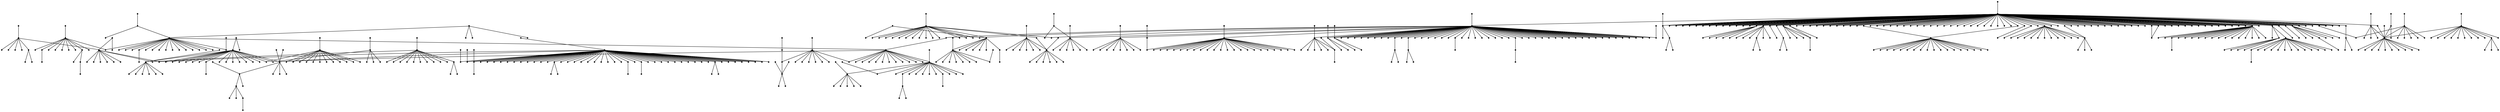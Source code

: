 strict graph "" {
	graph [bb="0,0,589.62,498.3",
		"edge"="{'pos': ''}",
		file="/Users/felicedeluca/Developer/UofA/mlgd/datasets/eucore/set1/output/sfdp/EU_core_Layer8_drawing.dot",
		"graph"="{'bb': '0,0,589.62,498.3', 'file': '/Users/felicedeluca/Developer/UofA/mlgd/datasets/eucore/set1/output/sfdp/EU_core_Layer8_drawing.dot', '\
overlap': 'prism'}",
		"node"="{'height': '', 'label': '\\N', 'level': '', 'penwidth': '1', 'pos': '', 'shape': 'point', 'width': ''}",
		overlap=prism
	];
	node [label="\N",
		penwidth=1,
		shape=point
	];
	1	 [height=0.05,
		label=528,
		level=5,
		pos="382.99,273.95",
		width=0.05];
	13	 [height=0.05,
		label=64,
		level=1,
		pos="424.78,256.75",
		width=0.05];
	1 -- 13	 [pos="384.78,273.21 391.66,270.38 416.25,260.26 423.03,257.47"];
	441	 [height=0.05,
		label=318,
		level=1,
		pos="301.68,307.35",
		width=0.05];
	13 -- 441	 [pos="423.04,257.47 409.24,263.14 317.75,300.75 303.53,306.59"];
	5	 [height=0.05,
		label=105,
		level=1,
		pos="395.83,298.02",
		width=0.05];
	13 -- 5	 [pos="397.08,296.25 401.84,289.46 418.87,265.17 423.57,258.47"];
	158	 [height=0.05,
		label=209,
		level=1,
		pos="496.02,189.96",
		width=0.05];
	13 -- 158	 [pos="426.26,255.36 435.54,246.67 485.29,200.02 494.54,191.35"];
	10	 [height=0.05,
		label=21,
		level=1,
		pos="427.93,372.11",
		width=0.05];
	13 -- 10	 [pos="427.87,370.11 427.49,356.1 425.22,272.99 424.83,258.81"];
	15	 [height=0.05,
		label=412,
		level=1,
		pos="467.91,368.26",
		width=0.05];
	13 -- 15	 [pos="425.52,258.69 430.76,272.22 461.84,352.56 467.14,366.27"];
	18	 [height=0.05,
		label=305,
		level=2,
		pos="389.74,286.42",
		width=0.05];
	13 -- 18	 [pos="423.27,258.03 417.51,262.91 396.89,280.37 391.2,285.18"];
	20	 [height=0.05,
		label=271,
		level=2,
		pos="414.73,322.52",
		width=0.05];
	13 -- 20	 [pos="424.49,258.65 423.02,268.25 416.42,311.41 415,320.74"];
	23	 [height=0.05,
		label=389,
		level=2,
		pos="387.52,169.84",
		width=0.05];
	13 -- 23	 [pos="424,254.94 419.15,243.63 393.13,182.93 388.29,171.65"];
	25	 [height=0.05,
		label=357,
		level=2,
		pos="411.62,287.72",
		width=0.05];
	13 -- 25	 [pos="424.07,258.42 421.8,263.75 414.75,280.34 412.39,285.89"];
	29	 [height=0.05,
		label=131,
		level=2,
		pos="466.43,193.45",
		width=0.05];
	13 -- 29	 [pos="425.81,255.19 431.52,246.51 459.28,204.32 465.28,195.2"];
	53	 [height=0.05,
		label=644,
		level=5,
		pos="456.49,262.93",
		width=0.05];
	13 -- 53	 [pos="426.86,257.16 432.7,258.3 449.19,261.5 454.68,262.57"];
	55	 [height=0.05,
		label=16,
		level=1,
		pos="495.76,282.61",
		width=0.05];
	13 -- 55	 [pos="426.53,257.39 436.35,260.97 484.41,278.47 494.07,281.99"];
	65	 [height=0.05,
		label=99,
		level=5,
		pos="411.53,300.72",
		width=0.05];
	13 -- 65	 [pos="424.21,258.64 422.03,265.88 414.23,291.75 412.08,298.89"];
	70	 [height=0.05,
		label=196,
		level=4,
		pos="483.2,293.98",
		width=0.05];
	13 -- 70	 [pos="426.72,257.99 435.75,263.75 473.5,287.8 481.65,292.99"];
	107	 [height=0.05,
		label=395,
		level=3,
		pos="470.95,305.44",
		width=0.05];
	13 -- 107	 [pos="426.31,258.37 433.32,265.77 462.24,296.26 469.36,303.77"];
	119	 [height=0.05,
		label=199,
		level=2,
		pos="409.1,188.25",
		width=0.05];
	13 -- 119	 [pos="424.32,254.78 422.03,244.78 411.75,199.82 409.53,190.11"];
	136	 [height=0.05,
		label=489,
		level=1,
		pos="511.36,240.74",
		width=0.05];
	13 -- 136	 [pos="426.58,256.42 437.85,254.34 498.32,243.15 509.56,241.08"];
	138	 [height=0.05,
		label=91,
		level=4,
		pos="423.14,185.53",
		width=0.05];
	13 -- 138	 [pos="424.73,254.7 424.49,244.3 423.42,197.55 423.19,187.45"];
	141	 [height=0.05,
		label=466,
		level=2,
		pos="423.45,310.88",
		width=0.05];
	13 -- 141	 [pos="424.73,258.55 424.53,266.77 423.7,300.67 423.5,309.01"];
	144	 [height=0.05,
		label=134,
		level=5,
		pos="481.5,210.91",
		width=0.05];
	13 -- 144	 [pos="426.18,255.62 433.96,249.33 471.76,218.78 479.93,212.18"];
	153	 [height=0.05,
		label=719,
		level=5,
		pos="368.1,215.4",
		width=0.05];
	13 -- 153	 [pos="422.89,255.38 414.13,248.99 377.51,222.27 369.61,216.5"];
	162	 [height=0.05,
		label=733,
		level=5,
		pos="364.44,250.6",
		width=0.05];
	13 -- 162	 [pos="422.77,256.55 413.61,255.62 375.82,251.76 366.51,250.82"];
	167	 [height=0.05,
		label=223,
		level=2,
		pos="449.72,310.12",
		width=0.05];
	13 -- 167	 [pos="425.61,258.53 429.39,266.63 445.01,300.06 448.86,308.29"];
	180	 [height=0.05,
		label=329,
		level=1,
		pos="435.06,310.12",
		width=0.05];
	13 -- 180	 [pos="425.12,258.53 426.68,266.63 433.12,300.06 434.71,308.29"];
	204	 [height=0.05,
		label=243,
		level=2,
		pos="469.82,292.87",
		width=0.05];
	13 -- 204	 [pos="426.27,257.96 433.11,263.44 461.32,286.06 468.27,291.63"];
	213	 [height=0.05,
		label=184,
		level=2,
		pos="471.27,232.7",
		width=0.05];
	13 -- 213	 [pos="426.77,255.72 434.42,251.76 461.78,237.61 469.33,233.7"];
	214	 [height=0.05,
		label=238,
		level=3,
		pos="364.16,265.25",
		width=0.05];
	13 -- 214	 [pos="422.76,257.04 413.56,258.33 375.59,263.65 366.25,264.96"];
	215	 [height=0.05,
		label=306,
		level=2,
		pos="352.83,252.54",
		width=0.05];
	13 -- 215	 [pos="422.7,256.63 412.19,256.02 364.98,253.25 354.78,252.65"];
	248	 [height=0.05,
		label=492,
		level=5,
		pos="436.38,247.99",
		width=0.05];
	13 -- 248	 [pos="426.59,255.38 428.83,253.69 432.62,250.83 434.77,249.2"];
	249	 [height=0.05,
		label=511,
		level=5,
		pos="446.68,234.08",
		width=0.05];
	13 -- 249	 [pos="426.21,255.27 430.17,251.17 441.21,239.75 445.21,235.61"];
	261	 [height=0.05,
		label=302,
		level=5,
		pos="440.25,261.13",
		width=0.05];
	13 -- 261	 [pos="426.67,257.29 429.64,258.13 435.36,259.74 438.34,260.59"];
	280	 [height=0.05,
		label=269,
		level=1,
		pos="496.4,318.94",
		width=0.05];
	13 -- 280	 [pos="426.27,258.05 435.59,266.15 485.62,309.57 494.92,317.64"];
	284	 [height=0.05,
		label=445,
		level=5,
		pos="500.13,270.07",
		width=0.05];
	13 -- 284	 [pos="426.64,257.08 437.06,258.93 488.08,267.94 498.33,269.75"];
	288	 [height=0.05,
		label=601,
		level=4,
		pos="430.83,294.64",
		width=0.05];
	13 -- 288	 [pos="425.1,258.79 426.16,265.43 429.51,286.39 430.53,292.78"];
	339	 [height=0.05,
		label=980,
		level=5,
		pos="495.34,298.03",
		width=0.05];
	13 -- 339	 [pos="426.52,257.77 436.28,263.49 484.05,291.43 493.65,297.05"];
	353	 [height=0.05,
		label=918,
		level=5,
		pos="402.68,314.84",
		width=0.05];
	13 -- 353	 [pos="424.04,258.69 420.69,267.51 406.85,303.88 403.44,312.84"];
	358	 [height=0.05,
		label=216,
		level=5,
		pos="424.56,268.36",
		width=0.05];
	13 -- 358	 [pos="424.74,258.57 424.7,260.71 424.63,264.26 424.59,266.44"];
	388	 [height=0.05,
		label=828,
		level=5,
		pos="437.74,283.03",
		width=0.05];
	13 -- 388	 [pos="425.63,258.48 427.97,263.23 434.5,276.47 436.87,281.27"];
	389	 [height=0.05,
		label=397,
		level=4,
		pos="426.13,280.05",
		width=0.05];
	13 -- 389	 [pos="424.88,258.58 425.13,262.87 425.75,273.56 426.01,278.03"];
	391	 [height=0.05,
		label=281,
		level=2,
		pos="459.77,251.32",
		width=0.05];
	13 -- 391	 [pos="426.66,256.46 432.68,255.53 451.43,252.62 457.7,251.64"];
	393	 [height=0.05,
		label=309,
		level=3,
		pos="456.63,298.03",
		width=0.05];
	13 -- 393	 [pos="426.14,258.53 431.38,265.32 450.13,289.61 455.3,296.31"];
	405	 [height=0.05,
		label=349,
		level=5,
		pos="484.15,277.56",
		width=0.05];
	13 -- 405	 [pos="426.49,257.35 435.01,260.34 472.77,273.57 482.08,276.83"];
	414	 [height=0.05,
		label=234,
		level=2,
		pos="412.96,269.02",
		width=0.05];
	13 -- 414	 [pos="423.33,258.26 421.06,260.61 416.69,265.14 414.42,267.51"];
	416	 [height=0.05,
		label=244,
		level=1,
		pos="445.27,177.81",
		width=0.05];
	13 -- 416	 [pos="425.28,254.8 428.12,243.88 442,190.44 444.78,179.7"];
	420	 [height=0.05,
		label=405,
		level=1,
		pos="470.28,321.73",
		width=0.05];
	13 -- 420	 [pos="425.9,258.36 432.14,267.27 462.47,310.58 469.02,319.94"];
	433	 [height=0.05,
		label=685,
		level=2,
		pos="471.37,245.43",
		width=0.05];
	13 -- 433	 [pos="426.78,256.27 434.44,254.4 461.87,247.74 469.43,245.9"];
	437	 [height=0.05,
		label=106,
		level=1,
		pos="370.69,189.18",
		width=0.05];
	13 -- 437	 [pos="423.44,255.08 416.02,245.82 379.98,200.78 372.18,191.04"];
	454	 [height=0.05,
		label=173,
		level=1,
		pos="460.95,278.04",
		width=0.05];
	13 -- 454	 [pos="426.33,257.67 432.17,261.11 452.8,273.24 459.1,276.95"];
	456	 [height=0.05,
		label=640,
		level=5,
		pos="459.59,236.77",
		width=0.05];
	13 -- 456	 [pos="426.65,255.68 432.75,252.18 452.01,241.12 457.88,237.75"];
	457	 [height=0.05,
		label=42,
		level=2,
		pos="487.04,252.52",
		width=0.05];
	13 -- 457	 [pos="426.57,256.63 435.51,256.02 475.1,253.33 484.86,252.67"];
	470	 [height=0.05,
		label=224,
		level=5,
		pos="486.2,265.89",
		width=0.05];
	13 -- 470	 [pos="426.82,257.06 436.15,258.45 474.62,264.17 484.09,265.58"];
	492	 [height=0.05,
		label=665,
		level=5,
		pos="445.7,221.51",
		width=0.05];
	13 -- 492	 [pos="425.9,254.86 429.57,248.68 441.14,229.19 444.67,223.24"];
	526	 [height=0.05,
		label=611,
		level=5,
		pos="361.91,227.02",
		width=0.05];
	13 -- 526	 [pos="422.96,255.9 413.78,251.55 372.53,232.04 363.62,227.83"];
	528	 [height=0.05,
		label=323,
		level=4,
		pos="454.82,197.95",
		width=0.05];
	13 -- 528	 [pos="425.64,255.06 429.95,246.62 449.06,209.23 453.77,200.01"];
	564	 [height=0.05,
		label=201,
		level=2,
		pos="375.85,235.95",
		width=0.05];
	13 -- 564	 [pos="422.67,255.86 414.63,252.44 385.83,240.19 377.89,236.82"];
	566	 [height=0.05,
		label=2,
		level=1,
		pos="442.01,321.73",
		width=0.05];
	13 -- 566	 [pos="425.27,258.63 427.79,268.12 439.1,310.76 441.54,319.97"];
	567	 [height=0.05,
		label=177,
		level=2,
		pos="376.8,262.22",
		width=0.05];
	13 -- 567	 [pos="422.71,256.99 414.82,257.89 386.58,261.11 378.8,262"];
	571	 [height=0.05,
		label=815,
		level=5,
		pos="391.42,261.84",
		width=0.05];
	13 -- 571	 [pos="422.98,257.03 417.24,257.9 399.36,260.63 393.38,261.54"];
	573	 [height=0.05,
		label=6,
		level=1,
		pos="441.14,333.33",
		width=0.05];
	13 -- 573	 [pos="425.18,258.65 427.44,269.24 438.52,321.08 440.74,331.51"];
	583	 [height=0.05,
		label=330,
		level=5,
		pos="376.06,247.84",
		width=0.05];
	13 -- 583	 [pos="422.68,256.37 414.67,254.9 385.99,249.65 378.09,248.21"];
	590	 [height=0.05,
		label=840,
		level=5,
		pos="387.46,234.35",
		width=0.05];
	13 -- 590	 [pos="423.17,255.79 417.03,252.11 395.07,238.92 389.01,235.29"];
	592	 [height=0.05,
		label=141,
		level=1,
		pos="442.42,165.94",
		width=0.05];
	13 -- 592	 [pos="425.14,254.86 427.44,243.04 439.76,179.61 442.05,167.82"];
	622	 [height=0.05,
		label=66,
		level=4,
		pos="434.09,232.36",
		width=0.05];
	13 -- 622	 [pos="425.51,254.84 427.26,250.26 431.67,238.7 433.39,234.2"];
	632	 [height=0.05,
		label=103,
		level=2,
		pos="410.89,245.79",
		width=0.05];
	13 -- 632	 [pos="423.07,255.41 420.41,253.3 415.28,249.26 412.6,247.14"];
	650	 [height=0.05,
		label=215,
		level=1,
		pos="456.43,321.73",
		width=0.05];
	13 -- 650	 [pos="425.69,258.63 430.31,268.12 451.08,310.76 455.57,319.97"];
	673	 [height=0.05,
		label=95,
		level=2,
		pos="458.29,222.74",
		width=0.05];
	13 -- 673	 [pos="426.22,255.29 431.73,249.7 451.45,229.68 456.89,224.16"];
	679	 [height=0.05,
		label=229,
		level=4,
		pos="374.01,203.79",
		width=0.05];
	13 -- 679	 [pos="423.52,255.44 416.56,248.18 382.73,212.88 375.41,205.24"];
	680	 [height=0.05,
		label=430,
		level=2,
		pos="482.97,239.26",
		width=0.05];
	13 -- 680	 [pos="426.71,256.17 435.55,253.52 472,242.56 480.97,239.87"];
	682	 [height=0.05,
		label=730,
		level=5,
		pos="399.28,245.8",
		width=0.05];
	13 -- 682	 [pos="423.1,256.04 418.5,254.05 405.65,248.53 401,246.53"];
	683	 [height=0.05,
		label=98,
		level=5,
		pos="367.56,279.43",
		width=0.05];
	13 -- 683	 [pos="422.87,257.51 414.18,260.95 378.35,275.15 369.53,278.65"];
	693	 [height=0.05,
		label=140,
		level=3,
		pos="457.3,211.07",
		width=0.05];
	13 -- 693	 [pos="425.86,255.23 430.8,248.3 451.17,219.69 456.18,212.65"];
	698	 [height=0.05,
		label=786,
		level=5,
		pos="399.07,230.46",
		width=0.05];
	13 -- 698	 [pos="423.39,255.34 418.89,250.73 404.67,236.19 400.33,231.75"];
	709	 [height=0.05,
		label=10,
		level=2,
		pos="447.98,245.7",
		width=0.05];
	13 -- 709	 [pos="426.6,255.89 430.96,253.81 441.95,248.57 446.24,246.53"];
	752	 [height=0.05,
		label=0,
		level=3,
		pos="410.67,234.06",
		width=0.05];
	13 -- 752	 [pos="423.67,254.97 421.07,250.79 414.6,240.38 411.89,236.03"];
	777	 [height=0.05,
		label=149,
		level=4,
		pos="401.35,275.14",
		width=0.05];
	13 -- 777	 [pos="423.24,257.96 419,261.28 407.2,270.55 402.92,273.91"];
	796	 [height=0.05,
		label=124,
		level=3,
		pos="432.77,220.44",
		width=0.05];
	13 -- 796	 [pos="425.21,254.8 426.61,248.44 431.03,228.35 432.38,222.22"];
	800	 [height=0.05,
		label=89,
		level=2,
		pos="527.89,267.85",
		width=0.05];
	13 -- 800	 [pos="426.57,256.95 439.08,258.29 513.38,266.29 526.05,267.65"];
	807	 [height=0.05,
		label=300,
		level=2,
		pos="385.62,193.64",
		width=0.05];
	13 -- 807	 [pos="423.81,255.19 418.44,246.54 392.35,204.48 386.7,195.38"];
	816	 [height=0.05,
		label=198,
		level=4,
		pos="378.14,292.57",
		width=0.05];
	13 -- 816	 [pos="423.22,257.95 416.14,263.38 386.94,285.81 379.74,291.34"];
	838	 [height=0.05,
		label=496,
		level=5,
		pos="420.71,197.15",
		width=0.05];
	13 -- 838	 [pos="424.64,254.77 424.02,245.72 421.47,208.39 420.85,199.2"];
	850	 [height=0.05,
		label=506,
		level=2,
		pos="426.57,322.53",
		width=0.05];
	13 -- 850	 [pos="424.83,258.65 425.09,268.09 426.23,309.92 426.51,320.22"];
	853	 [height=0.05,
		label=859,
		level=2,
		pos="421.16,222.45",
		width=0.05];
	13 -- 853	 [pos="424.58,254.91 423.96,249.01 422.02,230.62 421.37,224.47"];
	860	 [height=0.05,
		label=232,
		level=1,
		pos="488.58,227.65",
		width=0.05];
	13 -- 860	 [pos="426.62,255.91 435.93,251.67 477.81,232.57 486.85,228.44"];
	871	 [height=0.05,
		label=926,
		level=5,
		pos="494.69,240.08",
		width=0.05];
	13 -- 871	 [pos="426.79,256.27 437,253.84 482.89,242.9 492.8,240.54"];
	872	 [height=0.05,
		label=498,
		level=1,
		pos="439.87,196.62",
		width=0.05];
	13 -- 872	 [pos="425.28,254.75 427.57,245.62 437.02,207.97 439.35,198.69"];
	876	 [height=0.05,
		label=24,
		level=4,
		pos="379.71,222.72",
		width=0.05];
	13 -- 876	 [pos="423.28,255.62 416.43,250.45 388.21,229.14 381.26,223.89"];
	887	 [height=0.05,
		label=11,
		level=2,
		pos="408.91,201.48",
		width=0.05];
	13 -- 887	 [pos="424.25,254.91 421.84,246.52 411.9,211.9 409.45,203.38"];
	893	 [height=0.05,
		label=379,
		level=2,
		pos="384.23,307.39",
		width=0.05];
	13 -- 893	 [pos="423.43,258.44 417.27,266.13 391.88,297.84 385.63,305.65"];
	899	 [height=0.05,
		label=376,
		level=2,
		pos="449.34,274.53",
		width=0.05];
	13 -- 899	 [pos="426.39,257.92 430.83,261.13 443.21,270.09 447.69,273.34"];
	903	 [height=0.05,
		label=354,
		level=5,
		pos="391.31,215.84",
		width=0.05];
	13 -- 903	 [pos="423.34,255 417.83,248.27 398.14,224.19 392.71,217.55"];
	926	 [height=0.05,
		label=222,
		level=2,
		pos="407.55,217.91",
		width=0.05];
	13 -- 926	 [pos="424.04,255.09 421.25,248.81 411.43,226.66 408.43,219.89"];
	928	 [height=0.05,
		label=325,
		level=5,
		pos="387.67,250.22",
		width=0.05];
	13 -- 928	 [pos="422.78,256.4 416.28,255.26 395.76,251.64 389.5,250.54"];
	942	 [height=0.05,
		label=102,
		level=5,
		pos="350.79,209.92",
		width=0.05];
	13 -- 942	 [pos="423.23,255.78 413.6,249.68 361.93,216.97 352.33,210.89"];
	944	 [height=0.05,
		label=950,
		level=3,
		pos="422.49,238.58",
		width=0.05];
	13 -- 944	 [pos="424.53,254.81 424.09,251.29 423.16,243.92 422.72,240.46"];
	952	 [height=0.05,
		label=90,
		level=5,
		pos="397.3,204.23",
		width=0.05];
	13 -- 952	 [pos="423.86,255.01 419.69,247.03 402.49,214.14 398.25,206.04"];
	956	 [height=0.05,
		label=372,
		level=4,
		pos="443.22,208.83",
		width=0.05];
	13 -- 956	 [pos="425.57,254.69 428.6,246.81 439.46,218.6 442.45,210.82"];
	963	 [height=0.05,
		label=57,
		level=2,
		pos="358.01,238.65",
		width=0.05];
	13 -- 963	 [pos="422.85,256.23 413.1,253.59 369.29,241.71 359.82,239.14"];
	968	 [height=0.05,
		label=164,
		level=2,
		pos="443.2,298.52",
		width=0.05];
	13 -- 968	 [pos="425.57,258.55 428.6,265.42 439.44,290 442.43,296.78"];
	969	 [height=0.05,
		label=108,
		level=3,
		pos="428.18,208.76",
		width=0.05];
	13 -- 969	 [pos="424.92,254.69 425.48,246.8 427.49,218.55 428.04,210.76"];
	2	 [height=0.05,
		label=443,
		level=2,
		pos="251.99,288.3",
		width=0.05];
	2 -- 441	 [pos="254.12,289.12 262.3,292.25 291.54,303.47 299.61,306.56"];
	635	 [height=0.05,
		label=82,
		level=1,
		pos="237.39,353.76",
		width=0.05];
	441 -- 635	 [pos="300.09,308.5 291.27,314.87 248.43,345.8 239.16,352.49"];
	14	 [height=0.05,
		label=96,
		level=1,
		pos="267.39,253.76",
		width=0.05];
	441 -- 14	 [pos="268.54,255.55 273.74,263.68 295.21,297.25 300.5,305.51"];
	769	 [height=0.05,
		label=282,
		level=1,
		pos="194.52,315.24",
		width=0.05];
	441 -- 769	 [pos="299.82,307.49 286.81,308.45 209.61,314.13 196.43,315.1"];
	22	 [height=0.05,
		label=333,
		level=1,
		pos="279.37,336.92",
		width=0.05];
	441 -- 22	 [pos="280.57,335.33 284.48,330.15 296.82,313.79 300.58,308.81"];
	40	 [height=0.05,
		label=375,
		level=1,
		pos="229.41,269.65",
		width=0.05];
	441 -- 40	 [pos="231.19,270.58 241.19,275.8 290.12,301.32 299.96,306.45"];
	154	 [height=0.05,
		label=411,
		level=1,
		pos="357.96,336.23",
		width=0.05];
	441 -- 154	 [pos="356.09,335.27 347.54,330.88 312.3,312.8 303.62,308.35"];
	47	 [height=0.05,
		label=326,
		level=3,
		pos="279,263.19",
		width=0.05];
	441 -- 47	 [pos="279.97,265.09 283.71,272.35 297.05,298.34 300.73,305.51"];
	676	 [height=0.05,
		label=409,
		level=1,
		pos="341.25,387.64",
		width=0.05];
	441 -- 676	 [pos="302.51,309.03 307.66,319.48 335.29,375.55 340.42,385.97"];
	189	 [height=0.05,
		label=5,
		level=1,
		pos="284.27,351.53",
		width=0.05];
	441 -- 189	 [pos="285.02,349.63 287.88,342.36 298.13,316.36 300.95,309.19"];
	610	 [height=0.05,
		label=47,
		level=1,
		pos="173.86,318.76",
		width=0.05];
	441 -- 610	 [pos="299.87,307.51 285.55,308.79 190.54,317.27 175.78,318.59"];
	79	 [height=0.05,
		label=361,
		level=2,
		pos="297.85,247.82",
		width=0.05];
	441 -- 79	 [pos="297.98,249.8 298.56,258.84 300.96,296.12 301.55,305.3"];
	95	 [height=0.05,
		label=976,
		level=5,
		pos="277.49,293.98",
		width=0.05];
	441 -- 95	 [pos="279.07,294.85 283.45,297.27 295.64,304.01 300.05,306.45"];
	98	 [height=0.05,
		label=171,
		level=3,
		pos="267.4,266.43",
		width=0.05];
	441 -- 98	 [pos="268.87,268.19 274.51,274.92 294.69,299.01 300.25,305.65"];
	102	 [height=0.05,
		label=170,
		level=1,
		pos="328.25,270.69",
		width=0.05];
	441 -- 102	 [pos="327.1,272.27 322.73,278.3 307.1,299.88 302.79,305.82"];
	122	 [height=0.05,
		label=83,
		level=1,
		pos="264.43,288.3",
		width=0.05];
	441 -- 122	 [pos="266.43,289.32 272.96,292.66 293.56,303.2 299.84,306.41"];
	508	 [height=0.05,
		label=115,
		level=1,
		pos="311.36,363.34",
		width=0.05];
	441 -- 508	 [pos="302,309.22 303.47,317.72 309.53,352.78 311.02,361.41"];
	152	 [height=0.05,
		label=420,
		level=1,
		pos="276.42,278.05",
		width=0.05];
	441 -- 152	 [pos="277.77,279.62 282.2,284.76 296.18,300.97 300.44,305.91"];
	259	 [height=0.05,
		label=338,
		level=2,
		pos="313.88,254.99",
		width=0.05];
	441 -- 259	 [pos="313.35,257.24 311.35,265.85 304.17,296.67 302.19,305.17"];
	851	 [height=0.05,
		label=547,
		level=1,
		pos="360.21,424.54",
		width=0.05];
	441 -- 851	 [pos="302.51,309.01 309.06,322.14 352.57,409.25 359.33,422.78"];
	177	 [height=0.05,
		label=107,
		level=1,
		pos="348.93,368.21",
		width=0.05];
	441 -- 177	 [pos="347.76,366.71 341.28,358.36 309.79,317.8 302.98,309.03"];
	178	 [height=0.05,
		label=176,
		level=4,
		pos="278.48,325.25",
		width=0.05];
	441 -- 178	 [pos="280,324.08 284.19,320.84 295.88,311.82 300.12,308.56"];
	183	 [height=0.05,
		label=283,
		level=1,
		pos="318.83,321.92",
		width=0.05];
	441 -- 183	 [pos="317.25,320.58 313.93,317.76 306.3,311.27 303.11,308.57"];
	233	 [height=0.05,
		label=84,
		level=1,
		pos="242.16,300.12",
		width=0.05];
	441 -- 233	 [pos="244.14,300.36 253.17,301.46 290.45,305.99 299.63,307.1"];
	201	 [height=0.05,
		label=76,
		level=5,
		pos="255.79,276.69",
		width=0.05];
	441 -- 201	 [pos="257.31,277.71 264.28,282.37 293.02,301.57 300.1,306.3"];
	244	 [height=0.05,
		label=417,
		level=2,
		pos="323.66,347.67",
		width=0.05];
	441 -- 244	 [pos="322.72,345.93 319.1,339.3 306.16,315.58 302.6,309.03"];
	254	 [height=0.05,
		label=13,
		level=1,
		pos="315.59,284.03",
		width=0.05];
	441 -- 254	 [pos="314.5,285.86 311.89,290.24 305.3,301.29 302.73,305.59"];
	264	 [height=0.05,
		label=615,
		level=2,
		pos="319.08,310.32",
		width=0.05];
	441 -- 264	 [pos="317.21,310 313.85,309.43 306.79,308.23 303.48,307.66"];
	355	 [height=0.05,
		label=121,
		level=1,
		pos="341.58,343.31",
		width=0.05];
	441 -- 355	 [pos="339.86,341.76 333.3,335.85 309.82,314.69 303.34,308.85"];
	299	 [height=0.05,
		label=426,
		level=2,
		pos="277.79,306.76",
		width=0.05];
	441 -- 299	 [pos="279.66,306.8 284.15,306.92 295.47,307.2 299.88,307.31"];
	320	 [height=0.05,
		label=48,
		level=2,
		pos="289.62,295.35",
		width=0.05];
	441 -- 320	 [pos="291.1,296.82 293.41,299.12 297.87,303.56 300.19,305.87"];
	330	 [height=0.05,
		label=442,
		level=5,
		pos="329.22,284.59",
		width=0.05];
	441 -- 330	 [pos="327.74,285.81 323,289.73 308.24,301.93 303.3,306.01"];
	347	 [height=0.05,
		label=981,
		level=5,
		pos="302.27,262.57",
		width=0.05];
	441 -- 347	 [pos="302.24,264.5 302.15,271.86 301.8,298.22 301.7,305.49"];
	983	 [height=0.05,
		label=485,
		level=3,
		pos="348.11,303.96",
		width=0.05];
	441 -- 983	 [pos="303.67,307.21 311.31,306.65 338.64,304.65 346.17,304.1"];
	382	 [height=0.05,
		label=36,
		level=3,
		pos="305.86,319.81",
		width=0.05];
	441 -- 382	 [pos="305.21,317.87 304.4,315.46 303.03,311.39 302.26,309.09"];
	443	 [height=0.05,
		label=455,
		level=2,
		pos="266.87,323.11",
		width=0.05];
	441 -- 443	 [pos="299.81,308.2 293.71,310.96 274.45,319.68 268.58,322.33"];
	451	 [height=0.05,
		label=370,
		level=4,
		pos="265.77,299.9",
		width=0.05];
	441 -- 451	 [pos="299.75,306.95 293.46,305.65 273.59,301.52 267.54,300.27"];
	509	 [height=0.05,
		label=494,
		level=1,
		pos="321.13,333.53",
		width=0.05];
	441 -- 509	 [pos="302.96,309.07 306.54,313.89 316.65,327.5 320.02,332.04"];
	521	 [height=0.05,
		label=113,
		level=1,
		pos="293.32,328.25",
		width=0.05];
	441 -- 521	 [pos="300.91,309.28 299.29,313.32 295.57,322.62 294.02,326.5"];
	562	 [height=0.05,
		label=527,
		level=5,
		pos="293.99,339.88",
		width=0.05];
	441 -- 562	 [pos="301.18,309.49 299.76,315.48 295.76,332.39 294.43,338.02"];
	598	 [height=0.05,
		label=245,
		level=2,
		pos="324.9,298.12",
		width=0.05];
	441 -- 598	 [pos="303.5,306.63 307.86,304.89 318.86,300.52 323.15,298.81"];
	611	 [height=0.05,
		label=486,
		level=2,
		pos="309.51,335.87",
		width=0.05];
	441 -- 611	 [pos="302.19,309.22 303.61,314.38 307.56,328.74 308.99,333.95"];
	631	 [height=0.05,
		label=367,
		level=1,
		pos="332.77,331.71",
		width=0.05];
	441 -- 631	 [pos="303.35,308.66 308.8,312.93 326,326.4 331.24,330.51"];
	637	 [height=0.05,
		label=183,
		level=1,
		pos="313.29,298.71",
		width=0.05];
	441 -- 637	 [pos="303.49,306 305.74,304.33 309.53,301.51 311.67,299.91"];
	669	 [height=0.05,
		label=127,
		level=5,
		pos="257.83,311.51",
		width=0.05];
	441 -- 669	 [pos="299.8,307.53 292.58,308.22 266.77,310.66 259.65,311.34"];
	707	 [height=0.05,
		label=482,
		level=2,
		pos="253.79,299.9",
		width=0.05];
	441 -- 707	 [pos="299.62,307.03 291.74,305.81 263.56,301.42 255.79,300.21"];
	793	 [height=0.05,
		label=114,
		level=1,
		pos="290.08,316.62",
		width=0.05];
	441 -- 793	 [pos="300.26,308.49 298.03,310.27 293.75,313.69 291.51,315.47"];
	806	 [height=0.05,
		label=444,
		level=4,
		pos="300.24,275.5",
		width=0.05];
	441 -- 806	 [pos="301.59,305.26 301.32,299.39 300.57,282.83 300.32,277.32"];
	831	 [height=0.05,
		label=256,
		level=1,
		pos="288.31,282.35",
		width=0.05];
	441 -- 831	 [pos="300.8,305.71 298.39,301.19 291.65,288.59 289.21,284.03"];
	840	 [height=0.05,
		label=424,
		level=1,
		pos="255.79,264.99",
		width=0.05];
	441 -- 840	 [pos="300.15,305.94 293.19,299.51 264.44,272.98 257.37,266.44"];
	843	 [height=0.05,
		label=725,
		level=5,
		pos="290.61,263.9",
		width=0.05];
	441 -- 843	 [pos="301.2,305.49 299.38,298.34 292.86,272.76 291.07,265.71"];
	852	 [height=0.05,
		label=263,
		level=2,
		pos="340.83,283.08",
		width=0.05];
	441 -- 852	 [pos="303.36,306.31 309.8,302.32 332.84,288.03 339.19,284.09"];
	884	 [height=0.05,
		label=925,
		level=5,
		pos="342.3,315.87",
		width=0.05];
	441 -- 884	 [pos="303.86,307.81 310.98,309.3 333.45,314.02 340.3,315.45"];
	886	 [height=0.05,
		label=423,
		level=3,
		pos="336.5,296.23",
		width=0.05];
	441 -- 886	 [pos="303.55,306.76 309.65,304.81 328.92,298.66 334.79,296.78"];
	921	 [height=0.05,
		label=160,
		level=1,
		pos="284.89,251.58",
		width=0.05];
	441 -- 921	 [pos="301.12,305.5 298.57,297.03 288.06,262.1 285.47,253.5"];
	923	 [height=0.05,
		label=40,
		level=2,
		pos="303.34,287.11",
		width=0.05];
	441 -- 923	 [pos="301.83,305.48 302.14,301.73 302.84,293.27 303.16,289.27"];
	948	 [height=0.05,
		label=169,
		level=1,
		pos="316.08,272.28",
		width=0.05];
	441 -- 948	 [pos="302.45,305.47 304.98,299.32 312.94,279.92 315.37,274.01"];
	955	 [height=0.05,
		label=86,
		level=1,
		pos="330.68,320.1",
		width=0.05];
	441 -- 955	 [pos="303.58,308.19 308.93,310.54 324.01,317.17 329.03,319.38"];
	3	 [height=0.05,
		label=453,
		level=4,
		pos="240.15,388.1",
		width=0.05];
	3 -- 635	 [pos="240,386.25 239.52,380.35 238.05,361.94 237.55,355.79"];
	71	 [height=0.05,
		label=78,
		level=5,
		pos="228.54,383.64",
		width=0.05];
	635 -- 71	 [pos="229.12,381.68 230.72,376.28 235.18,361.23 236.79,355.77"];
	90	 [height=0.05,
		label=279,
		level=5,
		pos="262.97,368.42",
		width=0.05];
	635 -- 90	 [pos="261.29,367.45 256.67,364.81 243.78,357.42 239.11,354.75"];
	704	 [height=0.05,
		label=563,
		level=5,
		pos="198.12,355.61",
		width=0.05];
	635 -- 704	 [pos="235.28,353.86 228.4,354.19 206.67,355.2 200.05,355.52"];
	173	 [height=0.05,
		label=708,
		level=5,
		pos="212.75,360.43",
		width=0.05];
	635 -- 173	 [pos="214.68,359.91 219.31,358.65 230.98,355.5 235.53,354.27"];
	239	 [height=0.05,
		label=50,
		level=5,
		pos="253.16,380.03",
		width=0.05];
	635 -- 239	 [pos="252.13,378.3 249.28,373.56 241.33,360.32 238.45,355.53"];
	257	 [height=0.05,
		label=748,
		level=4,
		pos="202.56,341.42",
		width=0.05];
	635 -- 257	 [pos="204.43,342.09 210.53,344.25 229.8,351.08 235.67,353.16"];
	487	 [height=0.05,
		label=277,
		level=5,
		pos="218.1,372.03",
		width=0.05];
	635 -- 487	 [pos="219.62,370.6 223.17,367.23 232.02,358.85 235.72,355.34"];
	917	 [height=0.05,
		label=576,
		level=5,
		pos="225.76,343.87",
		width=0.05];
	635 -- 917	 [pos="235.96,352.55 233.73,350.65 229.44,347 227.2,345.09"];
	4	 [height=0.05,
		label=320,
		level=2,
		pos="178.19,56.765",
		width=0.05];
	651	 [height=0.05,
		label=350,
		level=1,
		pos="176.54,94.649",
		width=0.05];
	4 -- 651	 [pos="178.1,58.802 177.81,65.441 176.9,86.397 176.62,92.783"];
	667	 [height=0.05,
		label=396,
		level=5,
		pos="186.63,42.407",
		width=0.05];
	4 -- 667	 [pos="179.23,55.004 180.85,52.249 183.96,46.947 185.59,44.182"];
	6	 [height=0.05,
		label=352,
		level=5,
		pos="188.14,95.656",
		width=0.05];
	651 -- 6	 [pos="186.33,95.498 184.19,95.313 180.64,95.005 178.45,94.815"];
	823	 [height=0.05,
		label=94,
		level=2,
		pos="162.71,43.693",
		width=0.05];
	651 -- 823	 [pos="175.94,92.46 173.67,84.078 165.53,54.087 163.29,45.817"];
	57	 [height=0.05,
		label=351,
		level=2,
		pos="176.72,68.378",
		width=0.05];
	651 -- 57	 [pos="176.71,70.44 176.67,75.375 176.59,87.818 176.55,92.669"];
	94	 [height=0.05,
		label=572,
		level=5,
		pos="199.77,91.015",
		width=0.05];
	651 -- 94	 [pos="197.95,91.3 193.67,91.969 183.01,93.637 178.55,94.335"];
	892	 [height=0.05,
		label=191,
		level=2,
		pos="206.02,77.218",
		width=0.05];
	651 -- 892	 [pos="178.12,93.712 183.19,90.714 199,81.37 204.28,78.246"];
	337	 [height=0.05,
		label=533,
		level=1,
		pos="178.14,181.53",
		width=0.05];
	651 -- 337	 [pos="178.11,179.72 177.9,168.41 176.78,107.73 176.57,96.454"];
	135	 [height=0.05,
		label=343,
		level=5,
		pos="177.19,79.996",
		width=0.05];
	651 -- 135	 [pos="177.09,82.286 176.96,85.119 176.75,89.9 176.63,92.612"];
	157	 [height=0.05,
		label=157,
		level=2,
		pos="160.38,71.05",
		width=0.05];
	651 -- 157	 [pos="161.44,72.598 164.36,76.864 172.5,88.755 175.45,93.064"];
	678	 [height=0.05,
		label=342,
		level=2,
		pos="129.83,91.711",
		width=0.05];
	651 -- 678	 [pos="174.53,94.523 166.85,94.04 139.36,92.31 131.78,91.833"];
	671	 [height=0.05,
		label=851,
		level=5,
		pos="194.42,65.62",
		width=0.05];
	651 -- 671	 [pos="177.5,93.088 180.58,88.095 190.16,72.535 193.37,67.333"];
	486	 [height=0.05,
		label=936,
		level=3,
		pos="207.11,65.612",
		width=0.05];
	651 -- 486	 [pos="205.8,66.86 200.86,71.549 183.42,88.109 178.1,93.169"];
	467	 [height=0.05,
		label=681,
		level=5,
		pos="165.89,106.31",
		width=0.05];
	651 -- 467	 [pos="167.19,104.88 169.24,102.64 173.17,98.334 175.22,96.09"];
	497	 [height=0.05,
		label=178,
		level=4,
		pos="191.55,79.406",
		width=0.05];
	651 -- 497	 [pos="190.16,80.813 187.37,83.643 181.11,90.011 178.14,93.018"];
	500	 [height=0.05,
		label=345,
		level=5,
		pos="147.74,105.34",
		width=0.05];
	651 -- 500	 [pos="149.63,104.64 154.83,102.71 169.34,97.32 174.6,95.368"];
	536	 [height=0.05,
		label=180,
		level=1,
		pos="136.13,103.31",
		width=0.05];
	651 -- 536	 [pos="138.3,102.85 145.38,101.33 167.74,96.537 174.55,95.076"];
	630	 [height=0.05,
		label=822,
		level=5,
		pos="154.28,116.95",
		width=0.05];
	651 -- 630	 [pos="155.74,115.49 159.76,111.46 170.98,100.22 175.04,96.147"];
	737	 [height=0.05,
		label=204,
		level=4,
		pos="147.75,79.763",
		width=0.05];
	651 -- 737	 [pos="174.65,93.672 169.34,90.93 154.38,83.191 149.39,80.612"];
	828	 [height=0.05,
		label=593,
		level=3,
		pos="153.32,91.387",
		width=0.05];
	651 -- 828	 [pos="174.72,94.393 170.44,93.792 159.79,92.296 155.33,91.67"];
	7	 [height=0.05,
		label=587,
		level=5,
		pos="500.7,166.97",
		width=0.05];
	7 -- 158	 [pos="500.33,168.77 499.47,173.01 497.32,183.56 496.43,187.97"];
	36	 [height=0.05,
		label=319,
		level=5,
		pos="507.62,178.58",
		width=0.05];
	158 -- 36	 [pos="506.2,179.97 503.97,182.16 499.69,186.36 497.46,188.56"];
	49	 [height=0.05,
		label=71,
		level=5,
		pos="526.7,162.68",
		width=0.05];
	158 -- 49	 [pos="525.05,164.15 519.68,168.93 502.7,184.02 497.53,188.62"];
	8	 [height=0.05,
		label=913,
		level=5,
		pos="424.07,58.706",
		width=0.05];
	137	 [height=0.05,
		label=525,
		level=3,
		pos="410.61,75.911",
		width=0.05];
	8 -- 137	 [pos="422.83,60.294 420.23,63.621 414.23,71.282 411.74,74.474"];
	246	 [height=0.05,
		label=407,
		level=2,
		pos="439.58,116.28",
		width=0.05];
	137 -- 246	 [pos="411.86,77.646 416.62,84.285 433.67,108.04 438.37,114.59"];
	263	 [height=0.05,
		label=293,
		level=5,
		pos="389.1,54.796",
		width=0.05];
	137 -- 263	 [pos="409.2,74.526 405.31,70.709 394.47,60.07 390.54,56.214"];
	449	 [height=0.05,
		label=765,
		level=5,
		pos="418.1,87.641",
		width=0.05];
	137 -- 449	 [pos="411.78,77.744 413.23,80.012 415.67,83.84 417.06,86.01"];
	855	 [height=0.05,
		label=951,
		level=5,
		pos="412.3,56.34",
		width=0.05];
	137 -- 855	 [pos="410.77,74.105 411.08,70.471 411.79,62.295 412.12,58.434"];
	9	 [height=0.05,
		label=758,
		level=5,
		pos="181.73,459.46",
		width=0.05];
	545	 [height=0.05,
		label=366,
		level=1,
		pos="156.98,432.58",
		width=0.05];
	9 -- 545	 [pos="180.39,458.01 176.14,453.39 162.87,438.98 158.44,434.17"];
	957	 [height=0.05,
		label=187,
		level=1,
		pos="158.69,373.33",
		width=0.05];
	545 -- 957	 [pos="157.03,430.61 157.29,421.61 158.37,384.51 158.63,375.37"];
	366	 [height=0.05,
		label=886,
		level=5,
		pos="168.25,465.91",
		width=0.05];
	545 -- 366	 [pos="167.65,464.12 165.71,458.39 159.66,440.52 157.64,434.55"];
	63	 [height=0.05,
		label=462,
		level=4,
		pos="407.33,427.43",
		width=0.05];
	10 -- 63	 [pos="427.24,373.95 424.12,382.35 411.21,416.99 408.04,425.52"];
	192	 [height=0.05,
		label=274,
		level=5,
		pos="398.05,358.61",
		width=0.05];
	10 -- 192	 [pos="425.97,371.22 420.46,368.73 404.93,361.71 399.76,359.37"];
	210	 [height=0.05,
		label=327,
		level=4,
		pos="448.19,401.93",
		width=0.05];
	10 -- 210	 [pos="429.02,373.71 432.5,378.84 443.37,394.82 447,400.17"];
	265	 [height=0.05,
		label=308,
		level=3,
		pos="409.37,372.82",
		width=0.05];
	10 -- 265	 [pos="425.94,372.18 422.35,372.32 414.82,372.61 411.28,372.75"];
	291	 [height=0.05,
		label=278,
		level=2,
		pos="409.66,349.37",
		width=0.05];
	10 -- 291	 [pos="426.73,370.62 423.43,366.51 414.22,355.05 410.89,350.9"];
	325	 [height=0.05,
		label=296,
		level=2,
		pos="426.06,430.26",
		width=0.05];
	10 -- 325	 [pos="427.87,374.04 427.58,382.87 426.41,419.29 426.12,428.26"];
	360	 [height=0.05,
		label=467,
		level=5,
		pos="401.33,386.99",
		width=0.05];
	10 -- 360	 [pos="426.18,373.09 421.38,375.78 407.97,383.28 403.12,385.99"];
	484	 [height=0.05,
		label=44,
		level=1,
		pos="436.34,397.29",
		width=0.05];
	10 -- 484	 [pos="428.59,374.08 430.17,378.82 434.16,390.74 435.71,395.39"];
	511	 [height=0.05,
		label=647,
		level=5,
		pos="451.14,369.45",
		width=0.05];
	10 -- 511	 [pos="429.75,371.9 434.03,371.41 444.68,370.19 449.13,369.68"];
	582	 [height=0.05,
		label=118,
		level=4,
		pos="412.93,398.46",
		width=0.05];
	10 -- 582	 [pos="426.95,373.84 424.23,378.6 416.68,391.88 413.94,396.69"];
	609	 [height=0.05,
		label=624,
		level=5,
		pos="424.54,387.9",
		width=0.05];
	10 -- 609	 [pos="427.51,374.05 426.86,377.08 425.61,382.91 424.96,385.95"];
	706	 [height=0.05,
		label=686,
		level=5,
		pos="416.12,360.99",
		width=0.05];
	10 -- 706	 [pos="426.48,370.74 424.22,368.61 419.86,364.5 417.58,362.36"];
	766	 [height=0.05,
		label=519,
		level=5,
		pos="389.72,393.21",
		width=0.05];
	10 -- 766	 [pos="426.29,373.02 420,376.49 397.52,388.91 391.32,392.33"];
	878	 [height=0.05,
		label=896,
		level=4,
		pos="439.53,377.59",
		width=0.05];
	10 -- 878	 [pos="429.74,372.97 431.88,373.98 435.43,375.65 437.62,376.69"];
	879	 [height=0.05,
		label=777,
		level=5,
		pos="419.72,418.65",
		width=0.05];
	10 -- 879	 [pos="427.58,374.11 426.23,381.76 421.39,409.16 420.06,416.71"];
	904	 [height=0.05,
		label=581,
		level=4,
		pos="408.04,415.13",
		width=0.05];
	10 -- 904	 [pos="427.07,373.96 423.8,381.03 412.09,406.36 408.87,413.34"];
	905	 [height=0.05,
		label=548,
		level=4,
		pos="436.28,411.91",
		width=0.05];
	10 -- 905	 [pos="428.38,374.25 429.84,381.22 434.46,403.24 435.87,409.95"];
	802	 [height=0.05,
		label=392,
		level=5,
		pos="434.4,453.93",
		width=0.05];
	325 -- 802	 [pos="426.71,432.12 428.28,436.56 432.23,447.77 433.77,452.14"];
	11	 [height=0.05,
		label=452,
		level=3,
		pos="485.25,120.93",
		width=0.05];
	401	 [height=0.05,
		label=43,
		level=3,
		pos="473.64,128.22",
		width=0.05];
	11 -- 401	 [pos="483.44,122.07 481.19,123.48 477.4,125.86 475.26,127.2"];
	401 -- 246	 [pos="441.41,116.92 447.27,118.97 465.53,125.37 471.63,127.51"];
	165	 [height=0.05,
		label=569,
		level=3,
		pos="494.86,132.55",
		width=0.05];
	401 -- 165	 [pos="492.9,132.15 488.8,131.31 479.35,129.38 475.41,128.58"];
	12	 [height=0.05,
		label=542,
		level=5,
		pos="279.1,134.04",
		width=0.05];
	346	 [height=0.05,
		label=172,
		level=1,
		pos="242.45,141.83",
		width=0.05];
	12 -- 346	 [pos="277.13,134.46 270.7,135.83 250.43,140.13 244.25,141.44"];
	471	 [height=0.05,
		label=275,
		level=4,
		pos="204.13,118.86",
		width=0.05];
	346 -- 471	 [pos="240.8,140.84 234.5,137.06 211.95,123.55 205.73,119.82"];
	46	 [height=0.05,
		label=403,
		level=5,
		pos="241.93,153.43",
		width=0.05];
	346 -- 46	 [pos="242.01,151.62 242.11,149.48 242.26,145.93 242.36,143.74"];
	58	 [height=0.05,
		label=820,
		level=1,
		pos="184.8,154.34",
		width=0.05];
	346 -- 58	 [pos="186.71,153.93 195.47,152.03 231.57,144.19 240.46,142.26"];
	83	 [height=0.05,
		label=60,
		level=2,
		pos="264.5,115.26",
		width=0.05];
	346 -- 83	 [pos="263.31,116.69 259.52,121.26 247.7,135.5 243.75,140.26"];
	108	 [height=0.05,
		label=515,
		level=3,
		pos="289.37,145.65",
		width=0.05];
	346 -- 108	 [pos="287.36,145.48 279.64,144.85 252.02,142.61 244.4,141.98"];
	798	 [height=0.05,
		label=295,
		level=1,
		pos="290.95,126.79",
		width=0.05];
	346 -- 798	 [pos="244.53,141.18 252.51,138.71 281.06,129.85 288.93,127.41"];
	118	 [height=0.05,
		label=523,
		level=5,
		pos="229.29,153.45",
		width=0.05];
	346 -- 118	 [pos="230.9,152.02 233.43,149.79 238.29,145.5 240.82,143.26"];
	346 -- 337	 [pos="179.73,180.55 188.55,175.1 231.41,148.64 240.68,142.92"];
	151	 [height=0.05,
		label=365,
		level=1,
		pos="294.31,168.87",
		width=0.05];
	346 -- 151	 [pos="292.58,167.97 284.71,163.86 252.23,146.93 244.23,142.76"];
	181	 [height=0.05,
		label=128,
		level=1,
		pos="267.4,127.57",
		width=0.05];
	346 -- 181	 [pos="265.76,128.51 261.25,131.08 248.68,138.26 244.12,140.87"];
	946	 [height=0.05,
		label=285,
		level=1,
		pos="303.01,141.44",
		width=0.05];
	346 -- 946	 [pos="244.46,141.81 253.66,141.75 291.59,141.52 300.92,141.46"];
	224	 [height=0.05,
		label=219,
		level=3,
		pos="209.25,176.89",
		width=0.05];
	346 -- 224	 [pos="210.68,175.38 216.14,169.62 235.68,148.98 241.06,143.29"];
	506	 [height=0.05,
		label=212,
		level=1,
		pos="185.5,142.69",
		width=0.05];
	346 -- 506	 [pos="240.55,141.85 231.91,141.99 196.24,142.53 187.46,142.66"];
	270	 [height=0.05,
		label=468,
		level=5,
		pos="254.06,142.1",
		width=0.05];
	346 -- 270	 [pos="252.24,142.06 250.1,142.01 246.55,141.92 244.36,141.87"];
	323	 [height=0.05,
		label=813,
		level=5,
		pos="254.86,93.865",
		width=0.05];
	346 -- 323	 [pos="254.33,95.926 252.28,103.81 244.98,132.04 242.96,139.83"];
	298	 [height=0.05,
		label=413,
		level=5,
		pos="252.82,127",
		width=0.05];
	346 -- 298	 [pos="251.55,128.82 249.47,131.79 245.39,137.62 243.48,140.35"];
	301	 [height=0.05,
		label=143,
		level=2,
		pos="227.37,118.6",
		width=0.05];
	346 -- 301	 [pos="228.35,120.13 231.08,124.32 238.68,136.03 241.43,140.27"];
	303	 [height=0.05,
		label=207,
		level=5,
		pos="252.87,105.49",
		width=0.05];
	346 -- 303	 [pos="252.31,107.44 250.48,113.81 244.72,133.91 242.96,140.04"];
	307	 [height=0.05,
		label=61,
		level=2,
		pos="229.56,107",
		width=0.05];
	346 -- 307	 [pos="230.25,108.87 232.51,114.98 239.64,134.24 241.81,140.11"];
	310	 [height=0.05,
		label=167,
		level=2,
		pos="221.31,130.22",
		width=0.05];
	346 -- 310	 [pos="222.97,131.13 226.86,133.27 236.56,138.59 240.62,140.82"];
	315	 [height=0.05,
		label=197,
		level=4,
		pos="277.3,147.15",
		width=0.05];
	346 -- 315	 [pos="275.43,146.86 269.43,145.95 250.75,143.09 244.5,142.14"];
	334	 [height=0.05,
		label=585,
		level=5,
		pos="266.95,103.58",
		width=0.05];
	346 -- 334	 [pos="265.9,105.22 261.87,111.51 247.45,134.02 243.47,140.23"];
	371	 [height=0.05,
		label=142,
		level=1,
		pos="280.45,104.36",
		width=0.05];
	346 -- 371	 [pos="244.08,140.22 250.33,134.05 272.69,112 278.86,105.92"];
	398	 [height=0.05,
		label=440,
		level=2,
		pos="252.35,182.11",
		width=0.05];
	346 -- 398	 [pos="242.98,143.99 244.72,151.05 250.2,173.34 251.87,180.13"];
	428	 [height=0.05,
		label=292,
		level=4,
		pos="241.22,103.39",
		width=0.05];
	346 -- 428	 [pos="242.38,139.76 242.17,133.02 241.49,111.76 241.28,105.28"];
	435	 [height=0.05,
		label=714,
		level=5,
		pos="276.24,115.96",
		width=0.05];
	346 -- 435	 [pos="243.9,140.71 249.36,136.54 268.63,121.79 274.52,117.28"];
	442	 [height=0.05,
		label=655,
		level=2,
		pos="264.4,193.79",
		width=0.05];
	346 -- 442	 [pos="243.18,143.55 246.51,151.44 260.26,183.99 263.65,192"];
	444	 [height=0.05,
		label=526,
		level=2,
		pos="282.7,170.36",
		width=0.05];
	346 -- 444	 [pos="244.18,143.05 250.8,147.74 274.49,164.54 281.02,169.17"];
	461	 [height=0.05,
		label=205,
		level=4,
		pos="212.55,153.68",
		width=0.05];
	346 -- 461	 [pos="240.49,142.6 234.98,144.79 219.43,150.95 214.25,153.01"];
	479	 [height=0.05,
		label=28,
		level=1,
		pos="237.39,165.05",
		width=0.05];
	346 -- 479	 [pos="242.05,143.65 241.12,147.93 238.79,158.58 237.82,163.04"];
	505	 [height=0.05,
		label=346,
		level=5,
		pos="253.53,163.48",
		width=0.05];
	346 -- 505	 [pos="243.32,143.52 245.36,147.51 250.45,157.45 252.57,161.61"];
	577	 [height=0.05,
		label=14,
		level=1,
		pos="197.43,153.68",
		width=0.05];
	346 -- 577	 [pos="240.51,142.33 233.11,144.28 206.61,151.26 199.3,153.18"];
	618	 [height=0.05,
		label=51,
		level=2,
		pos="232.62,176.65",
		width=0.05];
	346 -- 618	 [pos="241.92,143.7 240.23,149.69 234.96,168.36 233.2,174.6"];
	712	 [height=0.05,
		label=458,
		level=2,
		pos="202.25,142.07",
		width=0.05];
	346 -- 712	 [pos="240.29,141.84 233.24,141.88 211.01,142.02 204.23,142.06"];
	716	 [height=0.05,
		label=214,
		level=2,
		pos="220.52,165.29",
		width=0.05];
	346 -- 716	 [pos="241.01,143.36 237.04,147.61 225.99,159.43 221.99,163.71"];
	759	 [height=0.05,
		label=434,
		level=1,
		pos="208.39,130.47",
		width=0.05];
	346 -- 759	 [pos="240.62,141.21 234.76,139.26 216.5,133.17 210.4,131.14"];
	764	 [height=0.05,
		label=249,
		level=1,
		pos="265.14,155.42",
		width=0.05];
	346 -- 764	 [pos="244.23,142.89 248.41,145.4 258.82,151.64 263.17,154.25"];
	804	 [height=0.05,
		label=734,
		level=5,
		pos="276.74,158.75",
		width=0.05];
	346 -- 804	 [pos="244.29,142.74 250.3,145.7 269.27,155.07 275.05,157.92"];
	849	 [height=0.05,
		label=166,
		level=1,
		pos="226.17,95.398",
		width=0.05];
	346 -- 849	 [pos="241.75,139.83 239.07,132.19 229.49,104.87 226.85,97.334"];
	894	 [height=0.05,
		label=464,
		level=2,
		pos="265.21,174.77",
		width=0.05];
	346 -- 894	 [pos="243.67,143.6 247.66,149.37 260.25,167.6 264.09,173.15"];
	914	 [height=0.05,
		label=450,
		level=2,
		pos="265.66,139.17",
		width=0.05];
	346 -- 914	 [pos="244.27,141.62 248.54,141.13 259.19,139.91 263.65,139.4"];
	922	 [height=0.05,
		label=419,
		level=1,
		pos="215.76,110.96",
		width=0.05];
	346 -- 922	 [pos="241.01,140.17 236.33,134.76 221.57,117.68 217.07,112.48"];
	924	 [height=0.05,
		label=130,
		level=4,
		pos="277.64,181.96",
		width=0.05];
	346 -- 924	 [pos="243.96,143.55 249.75,150.15 270.46,173.77 276.17,180.29"];
	927	 [height=0.05,
		label=280,
		level=1,
		pos="192.51,119.06",
		width=0.05];
	346 -- 927	 [pos="240.79,141.07 233.2,137.61 201.93,123.35 194.23,119.84"];
	958	 [height=0.05,
		label=228,
		level=5,
		pos="216.57,142.07",
		width=0.05];
	346 -- 958	 [pos="240.42,141.84 235.56,141.89 223.3,142.01 218.52,142.06"];
	971	 [height=0.05,
		label=457,
		level=5,
		pos="234.65,130.21",
		width=0.05];
	346 -- 971	 [pos="241.23,140.01 239.72,137.76 237.18,133.97 235.74,131.82"];
	973	 [height=0.05,
		label=231,
		level=2,
		pos="299.82,157.25",
		width=0.05];
	346 -- 973	 [pos="244.36,142.34 253.07,144.68 289,154.34 297.85,156.72"];
	978	 [height=0.05,
		label=123,
		level=4,
		pos="241.19,118.44",
		width=0.05];
	346 -- 978	 [pos="242.35,139.99 242.12,135.68 241.54,124.95 241.3,120.46"];
	980	 [height=0.05,
		label=181,
		level=2,
		pos="199.63,165.28",
		width=0.05];
	346 -- 980	 [pos="240.61,142.83 233.56,146.69 208.36,160.5 201.42,164.3"];
	127	 [height=0.05,
		label=803,
		level=4,
		pos="506.24,419.47",
		width=0.05];
	15 -- 127	 [pos="469.18,369.96 475,377.74 499.01,409.81 504.92,417.71"];
	799	 [height=0.05,
		label=55,
		level=1,
		pos="474.5,431.24",
		width=0.05];
	15 -- 799	 [pos="468.1,370.08 469.04,379.11 473.23,419.16 474.26,429.04"];
	919	 [height=0.05,
		label=683,
		level=5,
		pos="465.92,379.87",
		width=0.05];
	15 -- 919	 [pos="467.6,370.07 467.23,372.22 466.63,375.76 466.25,377.95"];
	73	 [height=0.05,
		label=182,
		level=2,
		pos="383.4,157.95",
		width=0.05];
	23 -- 73	 [pos="386.88,167.98 386.12,165.79 384.86,162.16 384.08,159.92"];
	268	 [height=0.05,
		label=341,
		level=5,
		pos="371.79,158.17",
		width=0.05];
	23 -- 268	 [pos="386.07,168.76 383.15,166.6 376.58,161.72 373.47,159.42"];
	421	 [height=0.05,
		label=385,
		level=5,
		pos="400.57,157.55",
		width=0.05];
	23 -- 421	 [pos="389.12,168.33 391.63,165.98 396.45,161.44 398.96,159.07"];
	655	 [height=0.05,
		label=391,
		level=5,
		pos="388.97,146.33",
		width=0.05];
	23 -- 655	 [pos="387.63,168 387.9,163.67 388.56,152.88 388.84,148.37"];
	691	 [height=0.05,
		label=521,
		level=5,
		pos="354.94,153.63",
		width=0.05];
	23 -- 691	 [pos="385.77,168.97 380.16,166.18 362.7,157.49 356.86,154.58"];
	819	 [height=0.05,
		label=162,
		level=2,
		pos="372.07,146.15",
		width=0.05];
	23 -- 819	 [pos="386.51,168.29 383.71,164 375.93,152.07 373.11,147.75"];
	48	 [height=0.05,
		label=717,
		level=5,
		pos="489.09,178.11",
		width=0.05];
	29 -- 48	 [pos="468.21,192.25 472.38,189.43 482.78,182.39 487.13,179.44"];
	788	 [height=0.05,
		label=642,
		level=1,
		pos="518.97,292.11",
		width=0.05];
	55 -- 788	 [pos="497.58,283.35 501.94,285.14 512.93,289.64 517.22,291.39"];
	524	 [height=0.05,
		label=408,
		level=2,
		pos="540.76,233.31",
		width=0.05];
	136 -- 524	 [pos="513.28,240.26 518.6,238.91 533.42,235.16 538.78,233.81"];
	643	 [height=0.05,
		label=929,
		level=5,
		pos="528.12,240.96",
		width=0.05];
	136 -- 643	 [pos="513.41,240.77 516.63,240.81 522.82,240.89 526.05,240.93"];
	746	 [height=0.05,
		label=132,
		level=2,
		pos="528.29,214.7",
		width=0.05];
	136 -- 746	 [pos="512.47,239.03 515.53,234.33 524.06,221.21 527.16,216.45"];
	837	 [height=0.05,
		label=210,
		level=1,
		pos="552.41,206.65",
		width=0.05];
	136 -- 837	 [pos="513.12,239.28 519.87,233.67 544.04,213.6 550.7,208.07"];
	222	 [height=0.05,
		label=447,
		level=2,
		pos="536.15,339.22",
		width=0.05];
	280 -- 222	 [pos="534.45,338.35 527.91,335.01 504.51,323.07 498.06,319.78"];
	572	 [height=0.05,
		label=557,
		level=5,
		pos="512.82,274.49",
		width=0.05];
	284 -- 572	 [pos="502.11,270.76 504.56,271.62 508.71,273.06 511.05,273.88"];
	614	 [height=0.05,
		label=119,
		level=5,
		pos="509.77,303.74",
		width=0.05];
	339 -- 614	 [pos="497.11,298.73 499.88,299.83 505.21,301.93 507.99,303.03"];
	115	 [height=0.05,
		label=301,
		level=1,
		pos="412.62,135.35",
		width=0.05];
	416 -- 115	 [pos="414.03,137.18 419.4,144.16 438.61,169.15 443.91,176.04"];
	109	 [height=0.05,
		label=241,
		level=5,
		pos="435.2,148.38",
		width=0.05];
	416 -- 109	 [pos="435.86,150.31 437.68,155.63 442.76,170.46 444.6,175.84"];
	195	 [height=0.05,
		label=422,
		level=3,
		pos="476.42,170.15",
		width=0.05];
	416 -- 195	 [pos="474.38,170.65 468.64,172.06 452.45,176.05 447.05,177.38"];
	308	 [height=0.05,
		label=235,
		level=5,
		pos="464.68,165.62",
		width=0.05];
	416 -- 308	 [pos="462.89,166.74 459.14,169.1 450.5,174.53 446.89,176.79"];
	344	 [height=0.05,
		label=237,
		level=4,
		pos="419.21,158.59",
		width=0.05];
	416 -- 344	 [pos="420.92,159.85 425.72,163.39 439.27,173.39 443.79,176.72"];
	380	 [height=0.05,
		label=158,
		level=2,
		pos="481.78,157.42",
		width=0.05];
	416 -- 380	 [pos="479.82,158.52 473.42,162.09 453.23,173.37 447.07,176.81"];
	383	 [height=0.05,
		label=963,
		level=3,
		pos="464.33,154",
		width=0.05];
	416 -- 383	 [pos="463.08,155.57 459.64,159.87 450.03,171.87 446.55,176.21"];
	396	 [height=0.05,
		label=236,
		level=2,
		pos="430.81,162.01",
		width=0.05];
	416 -- 396	 [pos="432.14,163.47 434.83,166.4 440.87,173.01 443.73,176.12"];
	432	 [height=0.05,
		label=233,
		level=2,
		pos="474.63,142.23",
		width=0.05];
	416 -- 432	 [pos="446.54,176.28 451.36,170.43 468.64,149.49 473.4,143.71"];
	502	 [height=0.05,
		label=810,
		level=5,
		pos="419.01,146.97",
		width=0.05];
	416 -- 502	 [pos="443.86,176.15 439.26,170.75 424.73,153.69 420.3,148.48"];
	624	 [height=0.05,
		label=58,
		level=1,
		pos="453.85,142.38",
		width=0.05];
	416 -- 624	 [pos="445.73,175.91 447.21,169.81 451.81,150.82 453.34,144.47"];
	939	 [height=0.05,
		label=159,
		level=4,
		pos="452.65,154.1",
		width=0.05];
	416 -- 939	 [pos="445.85,175.95 447.24,171.5 450.73,160.27 452.09,155.89"];
	789	 [height=0.05,
		label=454,
		level=2,
		pos="345.04,167.81",
		width=0.05];
	437 -- 789	 [pos="369.01,187.78 364.28,183.84 350.95,172.73 346.5,169.03"];
	592 -- 246	 [pos="439.7,118.41 440.16,126.58 441.84,155.81 442.3,163.87"];
	365	 [height=0.05,
		label=536,
		level=5,
		pos="359.08,189.21",
		width=0.05];
	679 -- 365	 [pos="360.46,190.56 363.23,193.26 369.47,199.35 372.42,202.23"];
	628	 [height=0.05,
		label=618,
		level=5,
		pos="353.83,283.19",
		width=0.05];
	683 -- 628	 [pos="355.97,282.61 358.63,281.88 363.11,280.65 365.65,279.96"];
	92	 [height=0.05,
		label=304,
		level=4,
		pos="552.33,264.27",
		width=0.05];
	800 -- 92	 [pos="550.41,264.55 545.82,265.23 534.25,266.92 529.73,267.58"];
	121	 [height=0.05,
		label=88,
		level=4,
		pos="554.29,246.46",
		width=0.05];
	800 -- 121	 [pos="552.87,247.61 548.33,251.29 534.18,262.76 529.45,266.59"];
	480	 [height=0.05,
		label=924,
		level=5,
		pos="558.87,277.24",
		width=0.05];
	800 -- 480	 [pos="556.84,276.63 551.13,274.9 535.03,270.01 529.66,268.39"];
	568	 [height=0.05,
		label=845,
		level=4,
		pos="569.28,265.24",
		width=0.05];
	800 -- 568	 [pos="567.05,265.38 559.8,265.84 536.91,267.28 529.93,267.72"];
	742	 [height=0.05,
		label=919,
		level=5,
		pos="539.3,254.31",
		width=0.05];
	800 -- 742	 [pos="537.9,255.97 535.71,258.57 531.5,263.57 529.3,266.18"];
	472	 [height=0.05,
		label=501,
		level=5,
		pos="500.2,228.45",
		width=0.05];
	860 -- 472	 [pos="498.38,228.32 496.24,228.18 492.69,227.93 490.5,227.79"];
	217	 [height=0.05,
		label=930,
		level=5,
		pos="515.5,228.71",
		width=0.05];
	871 -- 217	 [pos="513.87,229.6 510.04,231.7 500.49,236.92 496.49,239.1"];
	216	 [height=0.05,
		label=101,
		level=5,
		pos="328.02,214.19",
		width=0.05];
	942 -- 216	 [pos="329.81,213.86 334,213.07 344.45,211.11 348.82,210.29"];
	440	 [height=0.05,
		label=516,
		level=5,
		pos="335.35,187.71",
		width=0.05];
	942 -- 440	 [pos="336.56,189.45 339.41,193.54 346.49,203.73 349.45,208"];
	312	 [height=0.05,
		label=832,
		level=5,
		pos="325.29,199.34",
		width=0.05];
	942 -- 312	 [pos="326.96,200.03 331.57,201.94 344.42,207.28 349.08,209.21"];
	313	 [height=0.05,
		label=517,
		level=5,
		pos="315.18,211.07",
		width=0.05];
	942 -- 313	 [pos="317.1,211.01 323.22,210.81 342.31,210.19 348.69,209.99"];
	424	 [height=0.05,
		label=97,
		level=5,
		pos="346.96,190.93",
		width=0.05];
	942 -- 424	 [pos="347.37,192.96 348.11,196.63 349.66,204.34 350.4,207.96"];
	78	 [height=0.05,
		label=1001,
		level=5,
		pos="518.04,408.63",
		width=0.05];
	127 -- 78	 [pos="516.6,409.96 514.33,412.04 509.97,416.04 507.7,418.13"];
	143	 [height=0.05,
		label=195,
		level=4,
		pos="497.56,446.26",
		width=0.05];
	127 -- 143	 [pos="505.67,421.23 504.1,426.07 499.73,439.57 498.15,444.46"];
	459	 [height=0.05,
		label=826,
		level=5,
		pos="517.86,425.31",
		width=0.05];
	127 -- 459	 [pos="508.06,420.38 510.3,421.51 514.09,423.42 516.24,424.5"];
	540	 [height=0.05,
		label=990,
		level=5,
		pos="522.93,440.09",
		width=0.05];
	127 -- 540	 [pos="507.55,421.09 510.63,424.88 518.28,434.34 521.49,438.3"];
	56	 [height=0.05,
		label=208,
		level=2,
		pos="487.21,432.21",
		width=0.05];
	799 -- 56	 [pos="485.23,432.06 482.88,431.88 478.99,431.58 476.6,431.4"];
	72	 [height=0.05,
		label=3,
		level=2,
		pos="498.86,407.85",
		width=0.05];
	799 -- 72	 [pos="497.55,409.1 493.44,413.05 480.79,425.2 476.19,429.61"];
	340	 [height=0.05,
		label=698,
		level=5,
		pos="461.28,440.97",
		width=0.05];
	799 -- 340	 [pos="462.9,439.78 465.44,437.91 470.32,434.32 472.86,432.44"];
	370	 [height=0.05,
		label=59,
		level=2,
		pos="471.4,396.84",
		width=0.05];
	799 -- 370	 [pos="471.57,398.68 472.1,404.6 473.76,423.05 474.31,429.21"];
	723	 [height=0.05,
		label=481,
		level=3,
		pos="485.23,396.52",
		width=0.05];
	799 -- 723	 [pos="484.65,398.38 482.8,404.36 477.05,422.97 475.13,429.19"];
	445	 [height=0.05,
		label=552,
		level=3,
		pos="449.45,443.87",
		width=0.05];
	799 -- 445	 [pos="451.1,443.04 455.62,440.76 468.24,434.39 472.81,432.09"];
	463	 [height=0.05,
		label=738,
		level=4,
		pos="475.69,419.6",
		width=0.05];
	799 -- 463	 [pos="475.5,421.42 475.28,423.56 474.92,427.12 474.69,429.32"];
	593	 [height=0.05,
		label=193,
		level=5,
		pos="462.17,465.07",
		width=0.05];
	799 -- 593	 [pos="462.83,463.25 464.95,457.43 471.56,439.3 473.77,433.24"];
	602	 [height=0.05,
		label=63,
		level=1,
		pos="448.82,455.68",
		width=0.05];
	799 -- 602	 [pos="450.21,454.37 454.62,450.16 468.38,437.06 472.98,432.68"];
	613	 [height=0.05,
		label=194,
		level=3,
		pos="454.1,424.2",
		width=0.05];
	799 -- 613	 [pos="455.98,424.85 459.93,426.21 469.01,429.35 472.79,430.65"];
	690	 [height=0.05,
		label=949,
		level=5,
		pos="462.08,453",
		width=0.05];
	799 -- 690	 [pos="463.05,451.29 465.34,447.29 471.04,437.3 473.42,433.12"];
	830	 [height=0.05,
		label=126,
		level=4,
		pos="475.89,466.17",
		width=0.05];
	799 -- 830	 [pos="474.57,433.12 474.81,439.13 475.56,457.85 475.81,464.11"];
	934	 [height=0.05,
		label=56,
		level=2,
		pos="464.07,411.95",
		width=0.05];
	799 -- 934	 [pos="473.53,429.46 471.52,425.73 466.88,417.14 464.94,413.56"];
	16	 [height=0.05,
		label=570,
		level=5,
		pos="361.45,45.392",
		width=0.05];
	591	 [height=0.05,
		label=566,
		level=4,
		pos="388.71,43.183",
		width=0.05];
	16 -- 591	 [pos="363.59,45.219 368.71,44.804 381.62,43.758 386.66,43.35"];
	591 -- 246	 [pos="438.51,114.75 431.89,105.24 396.37,54.19 389.77,44.702"];
	145	 [height=0.05,
		label=573,
		level=5,
		pos="388.55,19.965",
		width=0.05];
	591 -- 145	 [pos="388.56,21.787 388.59,26.063 388.67,36.717 388.7,41.174"];
	206	 [height=0.05,
		label=451,
		level=5,
		pos="378.36,31.569",
		width=0.05];
	591 -- 206	 [pos="379.63,32.993 381.61,35.222 385.44,39.511 387.43,41.748"];
	272	 [height=0.05,
		label=666,
		level=5,
		pos="365.19,18.182",
		width=0.05];
	591 -- 272	 [pos="366.45,19.526 370.5,23.827 383.11,37.228 387.32,41.708"];
	275	 [height=0.05,
		label=823,
		level=5,
		pos="400.18,28.081",
		width=0.05];
	591 -- 275	 [pos="398.78,29.933 396.48,32.958 391.97,38.899 389.85,41.68"];
	729	 [height=0.05,
		label=8,
		level=4,
		pos="391.41,8.36",
		width=0.05];
	591 -- 729	 [pos="388.86,41.311 389.32,35.321 390.77,16.655 391.25,10.415"];
	859	 [height=0.05,
		label=247,
		level=5,
		pos="357.33,33.721",
		width=0.05];
	591 -- 859	 [pos="386.65,42.563 380.87,40.819 364.56,35.9 359.12,34.26"];
	17	 [height=0.05,
		label=37,
		level=4,
		pos="316.3,15.716",
		width=0.05];
	648	 [height=0.05,
		label=39,
		level=2,
		pos="322.79,51.19",
		width=0.05];
	17 -- 648	 [pos="316.65,17.623 317.77,23.725 321.24,42.741 322.41,49.097"];
	64	 [height=0.05,
		label=151,
		level=3,
		pos="334.41,41.27",
		width=0.05];
	648 -- 64	 [pos="332.99,42.487 330.76,44.391 326.46,48.054 324.23,49.964"];
	76	 [height=0.05,
		label=29,
		level=2,
		pos="320.59,36.512",
		width=0.05];
	648 -- 76	 [pos="320.86,38.311 321.28,41.129 322.09,46.549 322.52,49.376"];
	537	 [height=0.05,
		label=480,
		level=1,
		pos="298.48,85.172",
		width=0.05];
	648 -- 537	 [pos="299.79,83.345 304.05,77.39 317.49,58.593 321.59,52.864"];
	304	 [height=0.05,
		label=33,
		level=4,
		pos="341.96,29.332",
		width=0.05];
	648 -- 304	 [pos="340.7,30.766 337.24,34.717 327.58,45.731 324.08,49.722"];
	563	 [height=0.05,
		label=34,
		level=4,
		pos="353.57,21.566",
		width=0.05];
	648 -- 563	 [pos="352.25,22.839 347.28,27.623 329.72,44.518 324.36,49.681"];
	915	 [height=0.05,
		label=35,
		level=2,
		pos="341.95,10.689",
		width=0.05];
	648 -- 915	 [pos="323.61,49.45 326.77,42.788 338.04,18.95 341.15,12.378"];
	19	 [height=0.05,
		label=446,
		level=5,
		pos="563.09,332.18",
		width=0.05];
	19 -- 222	 [pos="561.32,332.64 556.45,333.91 542.88,337.46 537.96,338.74"];
	41	 [height=0.05,
		label=579,
		level=5,
		pos="541.28,365.72",
		width=0.05];
	222 -- 41	 [pos="540.88,363.64 539.92,358.66 537.49,346.11 536.54,341.21"];
	126	 [height=0.05,
		label=448,
		level=3,
		pos="527.33,350.82",
		width=0.05];
	222 -- 126	 [pos="528.71,349.01 530.42,346.77 533.29,342.98 534.93,340.83"];
	194	 [height=0.05,
		label=592,
		level=4,
		pos="534.01,388.4",
		width=0.05];
	222 -- 194	 [pos="534.1,386.28 534.45,378.19 535.72,349.25 536.06,341.27"];
	223	 [height=0.05,
		label=690,
		level=5,
		pos="566.33,354.07",
		width=0.05];
	222 -- 223	 [pos="537.78,340.02 542.97,342.57 559.14,350.53 564.55,353.19"];
	237	 [height=0.05,
		label=428,
		level=5,
		pos="549.63,328.02",
		width=0.05];
	222 -- 237	 [pos="537.81,337.84 540.39,335.7 545.37,331.56 547.97,329.41"];
	247	 [height=0.05,
		label=812,
		level=2,
		pos="528.98,367.43",
		width=0.05];
	222 -- 247	 [pos="535.68,341.07 534.39,346.17 530.77,360.39 529.47,365.54"];
	269	 [height=0.05,
		label=272,
		level=2,
		pos="541.42,351.48",
		width=0.05];
	222 -- 269	 [pos="536.98,341.13 538,343.5 539.71,347.5 540.69,349.77"];
	327	 [height=0.05,
		label=15,
		level=2,
		pos="573.22,320.57",
		width=0.05];
	222 -- 327	 [pos="538.15,338.21 544.64,334.95 565.14,324.63 571.39,321.49"];
	525	 [height=0.05,
		label=139,
		level=4,
		pos="569.49,305.24",
		width=0.05];
	222 -- 525	 [pos="537.59,337.76 543.07,332.17 562.69,312.17 568.1,306.66"];
	604	 [height=0.05,
		label=933,
		level=5,
		pos="524.54,334.07",
		width=0.05];
	222 -- 604	 [pos="534.34,338.41 532.2,337.46 528.65,335.89 526.46,334.92"];
	654	 [height=0.05,
		label=46,
		level=2,
		pos="575.44,341.89",
		width=0.05];
	222 -- 654	 [pos="538.27,339.36 545.15,339.83 566.88,341.31 573.5,341.76"];
	672	 [height=0.05,
		label=45,
		level=2,
		pos="536.22,312.13",
		width=0.05];
	222 -- 672	 [pos="536.16,337.09 536.17,332 536.2,319.18 536.21,314.18"];
	719	 [height=0.05,
		label=273,
		level=4,
		pos="521.46,380.78",
		width=0.05];
	222 -- 719	 [pos="535.52,341 533.11,347.84 524.46,372.3 522.08,379.05"];
	757	 [height=0.05,
		label=334,
		level=5,
		pos="561.6,317.79",
		width=0.05];
	222 -- 757	 [pos="537.82,337.81 542.42,333.94 555.24,323.15 559.89,319.23"];
	762	 [height=0.05,
		label=322,
		level=5,
		pos="517.02,362.43",
		width=0.05];
	222 -- 762	 [pos="534.9,340.74 531.44,344.94 521.8,356.63 518.3,360.87"];
	881	 [height=0.05,
		label=335,
		level=5,
		pos="560.75,370.14",
		width=0.05];
	222 -- 881	 [pos="537.48,340.88 541.79,346.3 555.39,363.4 559.54,368.61"];
	930	 [height=0.05,
		label=429,
		level=4,
		pos="553.04,355.53",
		width=0.05];
	222 -- 930	 [pos="537.71,340.72 540.98,343.88 548.5,351.14 551.63,354.17"];
	935	 [height=0.05,
		label=461,
		level=5,
		pos="554.71,343.79",
		width=0.05];
	222 -- 935	 [pos="538.14,339.71 541.73,340.59 549.26,342.44 552.8,343.32"];
	21	 [height=0.05,
		label=441,
		level=2,
		pos="218.28,295.06",
		width=0.05];
	21 -- 769	 [pos="216.72,296.38 212.43,300.03 200.46,310.2 196.12,313.88"];
	37	 [height=0.05,
		label=217,
		level=5,
		pos="207.32,318.21",
		width=0.05];
	769 -- 37	 [pos="205.32,317.74 202.85,317.17 198.67,316.2 196.3,315.65"];
	155	 [height=0.05,
		label=577,
		level=5,
		pos="143.49,297.93",
		width=0.05];
	769 -- 155	 [pos="145.69,298.67 154.08,301.52 184.11,311.71 192.4,314.52"];
	159	 [height=0.05,
		label=288,
		level=4,
		pos="182.69,307.16",
		width=0.05];
	769 -- 159	 [pos="184.54,308.42 186.83,309.99 190.69,312.62 192.88,314.12"];
	182	 [height=0.05,
		label=478,
		level=3,
		pos="156.49,299.53",
		width=0.05];
	769 -- 182	 [pos="158.53,300.37 165.2,303.13 186.24,311.82 192.65,314.47"];
	267	 [height=0.05,
		label=371,
		level=1,
		pos="206.62,282.35",
		width=0.05];
	769 -- 267	 [pos="205.97,284.12 203.89,289.78 197.4,307.41 195.24,313.3"];
	326	 [height=0.05,
		label=154,
		level=2,
		pos="175.89,283.95",
		width=0.05];
	769 -- 326	 [pos="176.89,285.63 180.1,291.02 190.09,307.79 193.42,313.39"];
	338	 [height=0.05,
		label=588,
		level=5,
		pos="172.38,295.56",
		width=0.05];
	769 -- 338	 [pos="173.83,296.85 177.83,300.41 188.99,310.32 193.04,313.92"];
	466	 [height=0.05,
		label=355,
		level=2,
		pos="133.84,309.53",
		width=0.05];
	769 -- 466	 [pos="135.85,309.72 145.07,310.59 183.08,314.16 192.43,315.04"];
	373	 [height=0.05,
		label=597,
		level=5,
		pos="160.77,286.18",
		width=0.05];
	769 -- 373	 [pos="162.22,287.43 167.77,292.21 187.64,309.31 193.12,314.03"];
	390	 [height=0.05,
		label=641,
		level=5,
		pos="149.17,286.32",
		width=0.05];
	769 -- 390	 [pos="151.12,287.56 158.58,292.32 185.27,309.34 192.63,314.03"];
	795	 [height=0.05,
		label=163,
		level=2,
		pos="145.83,342.11",
		width=0.05];
	769 -- 795	 [pos="192.9,316.13 185.51,320.21 155.01,337.04 147.5,341.19"];
	507	 [height=0.05,
		label=393,
		level=1,
		pos="163.61,350.07",
		width=0.05];
	769 -- 507	 [pos="164.94,348.57 170.02,342.84 188.22,322.34 193.23,316.69"];
	575	 [height=0.05,
		label=190,
		level=4,
		pos="192.25,282.49",
		width=0.05];
	769 -- 575	 [pos="192.4,284.64 192.82,290.67 194,307.7 194.39,313.37"];
	825	 [height=0.05,
		label=153,
		level=2,
		pos="144.53,322.25",
		width=0.05];
	769 -- 825	 [pos="192.37,315.54 184.15,316.69 154.73,320.82 146.61,321.96"];
	675	 [height=0.05,
		label=311,
		level=4,
		pos="195.18,326.86",
		width=0.05];
	769 -- 675	 [pos="195.08,325.05 194.96,322.9 194.76,319.35 194.63,317.16"];
	699	 [height=0.05,
		label=77,
		level=5,
		pos="190.68,294.19",
		width=0.05];
	769 -- 699	 [pos="191.04,296.13 191.75,300.04 193.35,308.83 194.11,312.99"];
	744	 [height=0.05,
		label=531,
		level=2,
		pos="206.29,306.42",
		width=0.05];
	769 -- 744	 [pos="204.84,307.51 202.59,309.2 198.24,312.45 195.98,314.15"];
	765	 [height=0.05,
		label=856,
		level=2,
		pos="156.8,318.77",
		width=0.05];
	769 -- 765	 [pos="158.83,318.58 165.44,317.96 186.31,316.01 192.67,315.41"];
	854	 [height=0.05,
		label=404,
		level=1,
		pos="156.13,330.5",
		width=0.05];
	769 -- 854	 [pos="192.46,316.06 185.73,318.74 164.49,327.18 158.02,329.75"];
	909	 [height=0.05,
		label=662,
		level=5,
		pos="167.74,335.99",
		width=0.05];
	769 -- 909	 [pos="193.08,316.36 188.48,319.92 174.12,331.05 169.32,334.76"];
	936	 [height=0.05,
		label=4,
		level=1,
		pos="179.23,347.93",
		width=0.05];
	769 -- 936	 [pos="193.7,317 191.07,322.62 182.87,340.15 180.13,346"];
	938	 [height=0.05,
		label=589,
		level=5,
		pos="203.58,294.61",
		width=0.05];
	769 -- 938	 [pos="195.36,313.34 197.11,309.35 201.14,300.16 202.82,296.33"];
	959	 [height=0.05,
		label=586,
		level=5,
		pos="207.45,329.81",
		width=0.05];
	769 -- 959	 [pos="196.11,317.03 198.7,319.94 203.78,325.67 206.16,328.36"];
	841	 [height=0.05,
		label=627,
		level=2,
		pos="309.04,347.54",
		width=0.05];
	22 -- 841	 [pos="281.31,337.62 286.68,339.54 301.63,344.89 307.05,346.83"];
	711	 [height=0.05,
		label=707,
		level=4,
		pos="322.98,377.78",
		width=0.05];
	841 -- 711	 [pos="322.07,375.8 319.5,370.23 312.25,354.51 309.84,349.27"];
	717	 [height=0.05,
		label=809,
		level=2,
		pos="297.43,358.94",
		width=0.05];
	841 -- 717	 [pos="298.86,357.55 301.08,355.36 305.37,351.15 307.61,348.95"];
	274	 [height=0.05,
		label=643,
		level=5,
		pos="362.7,131",
		width=0.05];
	819 -- 274	 [pos="363.85,132.86 365.65,135.76 369.11,141.36 370.91,144.28"];
	647	 [height=0.05,
		label=532,
		level=5,
		pos="346.85,129.37",
		width=0.05];
	819 -- 647	 [pos="348.5,130.47 353.06,133.51 365.77,141.96 370.37,145.03"];
	26	 [height=0.05,
		label=789,
		level=5,
		pos="195.97,107.26",
		width=0.05];
	26 -- 471	 [pos="197.25,109.07 198.82,111.31 201.49,115.1 203,117.25"];
	514	 [height=0.05,
		label=435,
		level=5,
		pos="145.65,175.81",
		width=0.05];
	514 -- 337	 [pos="176.01,181.16 170.02,180.1 153.13,177.13 147.5,176.14"];
	31	 [height=0.05,
		label=307,
		level=5,
		pos="376.97,107.36",
		width=0.05];
	646	 [height=0.05,
		label=317,
		level=1,
		pos="360.52,83.666",
		width=0.05];
	31 -- 646	 [pos="375.89,105.81 372.92,101.53 364.63,89.585 361.62,85.258"];
	104	 [height=0.05,
		label=17,
		level=1,
		pos="383.73,73.493",
		width=0.05];
	646 -- 104	 [pos="381.91,74.291 377.54,76.202 366.55,81.021 362.27,82.9"];
	662	 [height=0.05,
		label=218,
		level=2,
		pos="347.11,79.235",
		width=0.05];
	646 -- 662	 [pos="358.42,82.974 355.83,82.117 351.46,80.671 348.98,79.851"];
	335	 [height=0.05,
		label=312,
		level=5,
		pos="345.34,67.622",
		width=0.05];
	646 -- 335	 [pos="346.74,69.103 349.68,72.206 356.43,79.349 359.25,82.326"];
	409	 [height=0.05,
		label=85,
		level=4,
		pos="353.68,95.272",
		width=0.05];
	646 -- 409	 [pos="354.75,93.459 356.07,91.215 358.3,87.428 359.57,85.28"];
	473	 [height=0.05,
		label=221,
		level=1,
		pos="329.17,81.321",
		width=0.05];
	646 -- 473	 [pos="331.22,81.475 336.89,81.899 352.69,83.081 358.41,83.509"];
	475	 [height=0.05,
		label=695,
		level=5,
		pos="358.45,118.28",
		width=0.05];
	646 -- 475	 [pos="358.56,116.42 358.92,110.46 360.02,91.911 360.39,85.709"];
	522	 [height=0.05,
		label=73,
		level=4,
		pos="328.73,94.196",
		width=0.05];
	646 -- 522	 [pos="330.44,93.629 335.91,91.818 352.94,86.174 358.64,84.288"];
	599	 [height=0.05,
		label=248,
		level=5,
		pos="379.67,95.617",
		width=0.05];
	646 -- 599	 [pos="377.9,94.514 374.2,92.203 365.67,86.882 362.12,84.665"];
	615	 [height=0.05,
		label=313,
		level=5,
		pos="341.05,96.894",
		width=0.05];
	646 -- 615	 [pos="342.58,95.856 346.16,93.42 355.09,87.35 358.83,84.811"];
	810	 [height=0.05,
		label=310,
		level=4,
		pos="391.59,109.27",
		width=0.05];
	646 -- 810	 [pos="362.19,85.043 367.63,89.53 384.82,103.69 390.06,108.01"];
	916	 [height=0.05,
		label=18,
		level=2,
		pos="374.3,119.92",
		width=0.05];
	646 -- 916	 [pos="361.26,85.616 363.67,91.97 371.3,112.03 373.62,118.14"];
	970	 [height=0.05,
		label=226,
		level=2,
		pos="395.27,97.495",
		width=0.05];
	646 -- 970	 [pos="362.38,84.41 368.48,86.833 387.7,94.483 393.56,96.814"];
	32	 [height=0.05,
		label=251,
		level=4,
		pos="120.63,360.74",
		width=0.05];
	68	 [height=0.05,
		label=135,
		level=1,
		pos="98.79,330.34",
		width=0.05];
	32 -- 68	 [pos="119.46,359.11 115.63,353.78 103.55,336.96 99.865,331.83"];
	50	 [height=0.05,
		label=93,
		level=1,
		pos="75.57,312.23",
		width=0.05];
	68 -- 50	 [pos="77.093,313.42 81.29,316.69 92.99,325.81 97.23,329.12"];
	67	 [height=0.05,
		label=136,
		level=5,
		pos="110.4,326.49",
		width=0.05];
	68 -- 67	 [pos="108.59,327.09 106.44,327.8 102.89,328.98 100.71,329.7"];
	75	 [height=0.05,
		label=914,
		level=5,
		pos="115.5,345.26",
		width=0.05];
	68 -- 75	 [pos="100.33,331.71 103.56,334.6 111.01,341.25 114.11,344.01"];
	369	 [height=0.05,
		label=860,
		level=5,
		pos="88.294,368.34",
		width=0.05];
	68 -- 369	 [pos="98.225,332.38 96.386,339.04 90.58,360.07 88.811,366.47"];
	436	 [height=0.05,
		label=75,
		level=5,
		pos="103.88,346.52",
		width=0.05];
	68 -- 436	 [pos="99.414,332.32 100.39,335.43 102.27,341.4 103.25,344.52"];
	439	 [height=0.05,
		label=116,
		level=1,
		pos="87.167,332.82",
		width=0.05];
	68 -- 439	 [pos="96.973,330.73 94.828,331.18 91.275,331.94 89.086,332.41"];
	453	 [height=0.05,
		label=62,
		level=1,
		pos="104.54,292.44",
		width=0.05];
	68 -- 453	 [pos="99.099,328.3 100.11,321.66 103.29,300.7 104.26,294.31"];
	551	 [height=0.05,
		label=26,
		level=4,
		pos="87.176,317.74",
		width=0.05];
	68 -- 551	 [pos="97.365,328.79 95.137,326.37 90.848,321.72 88.612,319.3"];
	558	 [height=0.05,
		label=336,
		level=1,
		pos="81.332,278.11",
		width=0.05];
	68 -- 558	 [pos="98.209,328.6 95.558,320.67 84.625,287.96 81.933,279.91"];
	68 -- 610	 [pos="100.65,330.05 111.03,328.45 161.85,320.62 172.07,319.04"];
	733	 [height=0.05,
		label=23,
		level=1,
		pos="80.527,344.49",
		width=0.05];
	68 -- 733	 [pos="97.104,331.64 93.572,334.38 85.441,340.69 82.052,343.31"];
	745	 [height=0.05,
		label=337,
		level=4,
		pos="87.176,303.6",
		width=0.05];
	68 -- 745	 [pos="98.027,328.58 95.928,323.75 90.076,310.27 87.956,305.39"];
	772	 [height=0.05,
		label=65,
		level=1,
		pos="109.47,372.49",
		width=0.05];
	68 -- 772	 [pos="99.248,332.15 101.01,339.08 107.29,363.89 109.02,370.73"];
	780	 [height=0.05,
		label=438,
		level=1,
		pos="68.921,338.22",
		width=0.05];
	68 -- 780	 [pos="96.83,330.85 91.431,332.28 76.381,336.25 70.927,337.69"];
	817	 [height=0.05,
		label=30,
		level=1,
		pos="92.278,356.2",
		width=0.05];
	68 -- 817	 [pos="98.279,332.37 97.055,337.23 93.971,349.48 92.769,354.26"];
	847	 [height=0.05,
		label=31,
		level=2,
		pos="75.429,326.52",
		width=0.05];
	68 -- 847	 [pos="96.956,330.04 92.654,329.34 81.935,327.59 77.451,326.85"];
	875	 [height=0.05,
		label=27,
		level=2,
		pos="98.782,313.39",
		width=0.05];
	68 -- 875	 [pos="98.789,328.52 98.787,325.38 98.784,318.93 98.783,315.56"];
	33	 [height=0.05,
		label=268,
		level=4,
		pos="290.5,395.31",
		width=0.05];
	96	 [height=0.05,
		label=537,
		level=2,
		pos="264.8,388.19",
		width=0.05];
	33 -- 96	 [pos="288.48,394.76 283.65,393.42 271.48,390.05 266.73,388.73"];
	74	 [height=0.05,
		label=53,
		level=3,
		pos="296.42,446.41",
		width=0.05];
	96 -- 74	 [pos="295.37,444.47 290.57,435.64 270.76,399.17 265.88,390.2"];
	187	 [height=0.05,
		label=20,
		level=2,
		pos="218.09,430.16",
		width=0.05];
	96 -- 187	 [pos="263.24,389.59 256.15,395.96 226.9,422.25 219.7,428.72"];
	399	 [height=0.05,
		label=7,
		level=2,
		pos="230.1,415.36",
		width=0.05];
	96 -- 399	 [pos="263.3,389.36 257.6,393.83 237.18,409.82 231.55,414.22"];
	408	 [height=0.05,
		label=380,
		level=3,
		pos="284.82,442.48",
		width=0.05];
	96 -- 408	 [pos="265.46,390 268.5,398.24 281.04,432.24 284.13,440.61"];
	555	 [height=0.05,
		label=781,
		level=5,
		pos="303.32,433.39",
		width=0.05];
	96 -- 555	 [pos="266.08,389.7 271.93,396.56 296.05,424.86 301.99,431.83"];
	612	 [height=0.05,
		label=368,
		level=2,
		pos="263.36,399.8",
		width=0.05];
	96 -- 612	 [pos="264.57,390.01 264.3,392.15 263.86,395.69 263.59,397.88"];
	656	 [height=0.05,
		label=607,
		level=4,
		pos="291.71,423.62",
		width=0.05];
	96 -- 656	 [pos="265.95,389.72 270.38,395.54 286.22,416.39 290.59,422.14"];
	660	 [height=0.05,
		label=227,
		level=5,
		pos="251.75,397.25",
		width=0.05];
	96 -- 660	 [pos="263.2,389.3 260.69,391.04 255.88,394.39 253.36,396.13"];
	727	 [height=0.05,
		label=394,
		level=4,
		pos="237.23,427.87",
		width=0.05];
	96 -- 727	 [pos="263.61,389.9 259.08,396.43 242.85,419.78 238.38,426.22"];
	869	 [height=0.05,
		label=613,
		level=5,
		pos="258.19,434.77",
		width=0.05];
	96 -- 869	 [pos="264.51,390.2 263.42,397.86 259.54,425.27 258.46,432.83"];
	34	 [height=0.05,
		label=1,
		level=2,
		pos="204.91,429.31",
		width=0.05];
	576	 [height=0.05,
		label=250,
		level=4,
		pos="197.01,454.47",
		width=0.05];
	34 -- 576	 [pos="204.29,431.29 202.8,436.01 199.06,447.93 197.6,452.57"];
	791	 [height=0.05,
		label=147,
		level=2,
		pos="202.56,466.45",
		width=0.05];
	34 -- 791	 [pos="204.78,431.31 204.37,437.82 203.07,458.36 202.67,464.62"];
	818	 [height=0.05,
		label=568,
		level=4,
		pos="224.29,461.47",
		width=0.05];
	34 -- 818	 [pos="205.95,431.04 209.35,436.68 220.07,454.46 223.33,459.88"];
	34 -- 957	 [pos="203.37,427.45 196.23,418.8 166.37,382.63 159.92,374.82"];
	616	 [height=0.05,
		label=679,
		level=1,
		pos="172.67,251.16",
		width=0.05];
	957 -- 616	 [pos="172.43,253.28 170.72,268.24 160.49,357.65 158.9,371.52"];
	62	 [height=0.05,
		label=518,
		level=2,
		pos="124.11,399.84",
		width=0.05];
	957 -- 62	 [pos="125.6,398.7 131.29,394.34 151.64,378.74 157.25,374.44"];
	957 -- 187	 [pos="216.63,428.76 208.48,420.96 168.89,383.09 160.33,374.9"];
	111	 [height=0.05,
		label=550,
		level=2,
		pos="184.75,397.64",
		width=0.05];
	957 -- 111	 [pos="183.35,396.33 178.87,392.15 164.9,379.12 160.23,374.77"];
	198	 [height=0.05,
		label=145,
		level=2,
		pos="138.12,409.91",
		width=0.05];
	957 -- 198	 [pos="139,408.33 142.32,402.43 154.06,381.57 157.64,375.2"];
	619	 [height=0.05,
		label=316,
		level=2,
		pos="126.45,420.02",
		width=0.05];
	957 -- 619	 [pos="127.52,418.46 132.42,411.38 152.61,382.14 157.58,374.94"];
	883	 [height=0.05,
		label=932,
		level=1,
		pos="134.44,365.65",
		width=0.05];
	957 -- 883	 [pos="136.34,366.25 140.9,367.7 152.39,371.34 156.86,372.76"];
	774	 [height=0.05,
		label=155,
		level=2,
		pos="168.82,425.49",
		width=0.05];
	957 -- 774	 [pos="168.39,423.25 166.72,414.67 160.76,383.97 159.11,375.51"];
	862	 [height=0.05,
		label=473,
		level=1,
		pos="151.62,420.89",
		width=0.05];
	957 -- 862	 [pos="151.92,418.85 153.09,411.02 157.25,383.03 158.4,375.32"];
	364	 [height=0.05,
		label=146,
		level=5,
		pos="147.77,397.57",
		width=0.05];
	957 -- 364	 [pos="148.63,395.66 150.68,391.11 155.85,379.64 157.87,375.16"];
	392	 [height=0.05,
		label=710,
		level=5,
		pos="132.68,377.26",
		width=0.05];
	957 -- 392	 [pos="134.72,376.95 139.61,376.21 151.93,374.35 156.73,373.63"];
	418	 [height=0.05,
		label=363,
		level=2,
		pos="147.07,380.29",
		width=0.05];
	957 -- 418	 [pos="148.89,379.2 151.13,377.86 154.93,375.59 157.08,374.3"];
	532	 [height=0.05,
		label=459,
		level=2,
		pos="135.72,392.06",
		width=0.05];
	957 -- 532	 [pos="137.22,390.83 141.38,387.45 152.95,378.01 157.15,374.59"];
	688	 [height=0.05,
		label=667,
		level=5,
		pos="159.39,390.81",
		width=0.05];
	957 -- 688	 [pos="159.32,388.94 159.18,385.56 158.9,378.47 158.76,375.14"];
	720	 [height=0.05,
		label=671,
		level=5,
		pos="172.97,413.67",
		width=0.05];
	957 -- 720	 [pos="172.35,411.94 170.05,405.42 161.91,382.42 159.42,375.39"];
	826	 [height=0.05,
		label=418,
		level=4,
		pos="184.58,409.39",
		width=0.05];
	957 -- 826	 [pos="183.47,407.84 179.21,401.91 163.97,380.69 159.77,374.84"];
	857	 [height=0.05,
		label=152,
		level=2,
		pos="170.33,378.19",
		width=0.05];
	957 -- 857	 [pos="168.51,377.43 166.36,376.54 162.81,375.05 160.61,374.14"];
	864	 [height=0.05,
		label=546,
		level=1,
		pos="158.35,409.19",
		width=0.05];
	957 -- 864	 [pos="158.37,407.26 158.42,401.1 158.61,381.87 158.67,375.45"];
	35	 [height=0.05,
		label=276,
		level=5,
		pos="410.55,123.7",
		width=0.05];
	35 -- 115	 [pos="410.88,125.52 411.26,127.67 411.89,131.23 412.28,133.43"];
	146	 [height=0.05,
		label=298,
		level=5,
		pos="424.41,134.3",
		width=0.05];
	115 -- 146	 [pos="414.46,135.19 416.64,135 420.24,134.68 422.46,134.48"];
	722	 [height=0.05,
		label=953,
		level=5,
		pos="385.91,127.87",
		width=0.05];
	115 -- 722	 [pos="410.87,134.86 406.04,133.51 392.58,129.74 387.7,128.37"];
	858	 [height=0.05,
		label=651,
		level=5,
		pos="397.51,121.21",
		width=0.05];
	115 -- 858	 [pos="411.23,134.05 408.42,131.42 402.11,125.52 399.13,122.73"];
	724	 [height=0.05,
		label=38,
		level=2,
		pos="342.85,462.56",
		width=0.05];
	724 -- 851	 [pos="343.78,460.51 346.82,453.85 356.42,432.82 359.35,426.42"];
	39	 [height=0.05,
		label=565,
		level=5,
		pos="443.88,75.884",
		width=0.05];
	197	 [height=0.05,
		label=266,
		level=2,
		pos="447.84,57.314",
		width=0.05];
	39 -- 197	 [pos="444.31,73.896 445.07,70.303 446.68,62.772 447.44,59.231"];
	91	 [height=0.05,
		label=804,
		level=5,
		pos="441.76,33.296",
		width=0.05];
	197 -- 91	 [pos="442.24,35.181 443.38,39.693 446.26,51.069 447.39,55.504"];
	197 -- 246	 [pos="447.57,59.276 446.31,68.228 441.14,105.15 439.86,114.25"];
	232	 [height=0.05,
		label=246,
		level=5,
		pos="453.01,45.49",
		width=0.05];
	197 -- 232	 [pos="448.65,55.466 449.6,53.284 451.18,49.669 452.15,47.442"];
	251	 [height=0.05,
		label=500,
		level=5,
		pos="426.98,34.466",
		width=0.05];
	197 -- 251	 [pos="446.48,55.815 442.7,51.685 432.19,40.173 428.38,36.001"];
	287	 [height=0.05,
		label=9,
		level=4,
		pos="474.21,60.534",
		width=0.05];
	197 -- 287	 [pos="449.91,57.567 454.87,58.171 467.36,59.696 472.23,60.291"];
	296	 [height=0.05,
		label=754,
		level=5,
		pos="457.61,31.057",
		width=0.05];
	197 -- 296	 [pos="448.49,55.591 450.25,50.845 455.17,37.615 456.96,32.82"];
	412	 [height=0.05,
		label=608,
		level=4,
		pos="436.16,48.382",
		width=0.05];
	197 -- 412	 [pos="446.41,56.219 444.17,54.504 439.85,51.206 437.6,49.486"];
	481	 [height=0.05,
		label=12,
		level=2,
		pos="479.9,86.04",
		width=0.05];
	197 -- 481	 [pos="449.22,58.548 454.4,63.187 472.68,79.57 478.27,84.576"];
	580	 [height=0.05,
		label=264,
		level=3,
		pos="462.9,88.392",
		width=0.05];
	197 -- 580	 [pos="448.65,58.985 451.24,64.331 459.31,80.99 462.01,86.558"];
	658	 [height=0.05,
		label=324,
		level=5,
		pos="428.68,22.861",
		width=0.05];
	197 -- 658	 [pos="446.81,55.462 443.46,49.424 432.85,30.366 429.62,24.558"];
	811	 [height=0.05,
		label=267,
		level=5,
		pos="440.29,15.553",
		width=0.05];
	197 -- 811	 [pos="447.52,55.519 446.3,48.775 441.99,24.959 440.67,17.681"];
	979	 [height=0.05,
		label=720,
		level=5,
		pos="459.79,19.383",
		width=0.05];
	197 -- 979	 [pos="448.49,55.275 450.58,48.627 457.19,27.646 459.2,21.251"];
	40 -- 616	 [pos="227.52,269.04 218.91,266.23 183.38,254.65 174.63,251.8"];
	728	 [height=0.05,
		label=80,
		level=1,
		pos="215.65,235.68",
		width=0.05];
	616 -- 728	 [pos="174.52,250.5 181.59,247.95 206.88,238.84 213.86,236.32"];
	45	 [height=0.05,
		label=188,
		level=3,
		pos="184.29,260.74",
		width=0.05];
	616 -- 45	 [pos="182.86,259.57 180.63,257.73 176.35,254.19 174.11,252.35"];
	84	 [height=0.05,
		label=68,
		level=2,
		pos="217.8,259.64",
		width=0.05];
	616 -- 84	 [pos="215.87,259.28 208.44,257.88 181.88,252.89 174.56,251.52"];
	105	 [height=0.05,
		label=81,
		level=1,
		pos="206.17,258.91",
		width=0.05];
	616 -- 105	 [pos="204.37,258.5 198.61,257.16 180.65,253.01 174.65,251.62"];
	450	 [height=0.05,
		label=971,
		level=1,
		pos="207.5,224.07",
		width=0.05];
	616 -- 450	 [pos="206.01,225.24 200.28,229.69 179.78,245.64 174.13,250.03"];
	616 -- 337	 [pos="177.98,183.54 177.19,193.71 173.6,239.4 172.82,249.28"];
	515	 [height=0.05,
		label=137,
		level=1,
		pos="123.46,251.47",
		width=0.05];
	616 -- 515	 [pos="125.57,251.45 133.67,251.4 162.64,251.23 170.62,251.18"];
	913	 [height=0.05,
		label=189,
		level=2,
		pos="151.23,223",
		width=0.05];
	616 -- 913	 [pos="171.52,249.65 167.83,244.81 156.34,229.71 152.49,224.66"];
	792	 [height=0.05,
		label=549,
		level=1,
		pos="126.26,237.12",
		width=0.05];
	616 -- 792	 [pos="170.68,250.56 163.04,248.25 135.72,239.99 128.19,237.71"];
	336	 [height=0.05,
		label=460,
		level=2,
		pos="205.92,270.73",
		width=0.05];
	616 -- 336	 [pos="204.13,269.67 198.31,266.25 179.92,255.42 174.31,252.13"];
	403	 [height=0.05,
		label=508,
		level=4,
		pos="175.52,227.95",
		width=0.05];
	616 -- 403	 [pos="175.3,229.77 174.77,234.04 173.47,244.7 172.92,249.15"];
	423	 [height=0.05,
		label=663,
		level=5,
		pos="194.57,249.1",
		width=0.05];
	616 -- 423	 [pos="192.55,249.29 188.31,249.69 178.57,250.61 174.5,250.99"];
	559	 [height=0.05,
		label=69,
		level=2,
		pos="194.28,227.94",
		width=0.05];
	616 -- 559	 [pos="192.86,229.47 188.95,233.66 178.07,245.36 174.13,249.6"];
	972	 [height=0.05,
		label=551,
		level=5,
		pos="163.47,231.51",
		width=0.05];
	616 -- 972	 [pos="171.83,249.35 170.05,245.55 165.95,236.8 164.24,233.15"];
	42	 [height=0.05,
		label=431,
		level=5,
		pos="225.89,219.57",
		width=0.05];
	42 -- 728	 [pos="224.64,221.54 222.59,224.77 218.56,231.11 216.67,234.08"];
	113	 [height=0.05,
		label=490,
		level=3,
		pos="243.9,227.2",
		width=0.05];
	728 -- 113	 [pos="242.05,227.76 236.94,229.29 222.71,233.56 217.55,235.11"];
	190	 [height=0.05,
		label=112,
		level=5,
		pos="231.8,231.59",
		width=0.05];
	728 -- 190	 [pos="229.82,232.09 226.72,232.88 220.76,234.39 217.65,235.17"];
	221	 [height=0.05,
		label=303,
		level=1,
		pos="169.12,216.35",
		width=0.05];
	728 -- 221	 [pos="171.12,217.18 178.78,220.36 206.16,231.74 213.71,234.87"];
	726	 [height=0.05,
		label=474,
		level=1,
		pos="161.07,251.37",
		width=0.05];
	728 -- 726	 [pos="162.89,250.85 171.17,248.47 205.36,238.64 213.77,236.22"];
	731	 [height=0.05,
		label=880,
		level=4,
		pos="268.3,224.58",
		width=0.05];
	728 -- 731	 [pos="217.91,235.2 226.57,233.38 257.56,226.84 266.1,225.04"];
	333	 [height=0.05,
		label=286,
		level=3,
		pos="216.74,247.3",
		width=0.05];
	728 -- 333	 [pos="216.57,245.48 216.37,243.34 216.03,239.79 215.83,237.6"];
	397	 [height=0.05,
		label=287,
		level=5,
		pos="182.92,239.56",
		width=0.05];
	728 -- 397	 [pos="185.07,239.3 191.1,238.59 208.11,236.57 213.79,235.9"];
	426	 [height=0.05,
		label=384,
		level=5,
		pos="228.34,246.11",
		width=0.05];
	728 -- 426	 [pos="226.78,244.83 224.35,242.83 219.66,238.98 217.22,236.97"];
	496	 [height=0.05,
		label=253,
		level=3,
		pos="191.62,216.33",
		width=0.05];
	728 -- 496	 [pos="193.2,217.6 197.54,221.1 209.65,230.85 214.04,234.38"];
	516	 [height=0.05,
		label=299,
		level=5,
		pos="256.04,235.56",
		width=0.05];
	728 -- 516	 [pos="253.87,235.57 246.79,235.59 224.45,235.65 217.64,235.67"];
	668	 [height=0.05,
		label=174,
		level=2,
		pos="244.68,208.26",
		width=0.05];
	728 -- 668	 [pos="243.12,209.73 238.03,214.54 221.97,229.71 217.08,234.33"];
	848	 [height=0.05,
		label=230,
		level=5,
		pos="240.31,243.4",
		width=0.05];
	728 -- 848	 [pos="217.59,236.28 222.22,237.74 233.9,241.39 238.45,242.82"];
	896	 [height=0.05,
		label=747,
		level=4,
		pos="238.51,257.93",
		width=0.05];
	728 -- 896	 [pos="217.15,237.14 221.28,241.16 232.8,252.37 236.98,256.44"];
	43	 [height=0.05,
		label=776,
		level=4,
		pos="188.86,19.191",
		width=0.05];
	43 -- 823	 [pos="187.45,20.509 182.95,24.723 168.94,37.857 164.25,42.247"];
	271	 [height=0.05,
		label=917,
		level=5,
		pos="177.27,7.5795",
		width=0.05];
	823 -- 271	 [pos="176.49,9.5211 173.94,15.85 165.88,35.826 163.43,41.914"];
	281	 [height=0.05,
		label=206,
		level=2,
		pos="162,31.412",
		width=0.05];
	823 -- 281	 [pos="162.11,33.331 162.24,35.598 162.46,39.352 162.59,41.665"];
	322	 [height=0.05,
		label=200,
		level=4,
		pos="154.06,19.568",
		width=0.05];
	823 -- 322	 [pos="154.74,21.461 156.37,25.993 160.46,37.42 162.06,41.874"];
	578	 [height=0.05,
		label=908,
		level=5,
		pos="173.74,19.201",
		width=0.05];
	823 -- 578	 [pos="172.87,21.123 170.8,25.724 165.58,37.324 163.54,41.847"];
	755	 [height=0.05,
		label=120,
		level=5,
		pos="145.13,31.736",
		width=0.05];
	823 -- 755	 [pos="146.75,32.84 150.01,35.06 157.36,40.054 160.83,42.413"];
	901	 [height=0.05,
		label=294,
		level=5,
		pos="164.91,7.5915",
		width=0.05];
	823 -- 901	 [pos="162.83,41.752 163.21,35.542 164.39,16.19 164.78,9.7216"];
	803	 [height=0.05,
		label=986,
		level=2,
		pos="379.9,343.7",
		width=0.05];
	154 -- 803	 [pos="359.68,336.81 363.72,338.19 373.79,341.62 378,343.05"];
	378	 [height=0.05,
		label=433,
		level=5,
		pos="538.31,166.8",
		width=0.05];
	49 -- 378	 [pos="528.52,163.33 530.66,164.09 534.21,165.35 536.39,166.12"];
	546	 [height=0.05,
		label=49,
		level=5,
		pos="525.05,148.12",
		width=0.05];
	49 -- 546	 [pos="526.44,160.41 526.13,157.59 525.59,152.84 525.28,150.15"];
	51	 [height=0.05,
		label=543,
		level=3,
		pos="75.002,182.55",
		width=0.05];
	230	 [height=0.05,
		label=399,
		level=3,
		pos="88.139,184.22",
		width=0.05];
	51 -- 230	 [pos="77.055,182.81 79.595,183.13 83.882,183.68 86.313,183.99"];
	809	 [height=0.05,
		label=493,
		level=1,
		pos="99.787,192.91",
		width=0.05];
	230 -- 809	 [pos="89.959,185.58 92.211,187.26 96.012,190.09 98.167,191.7"];
	52	 [height=0.05,
		label=117,
		level=5,
		pos="337,425.44",
		width=0.05];
	52 -- 676	 [pos="337.23,423.41 337.97,416.78 340.32,395.87 341.04,389.5"];
	77	 [height=0.05,
		label=138,
		level=4,
		pos="340.84,410.89",
		width=0.05];
	676 -- 77	 [pos="340.87,409.07 340.95,404.78 341.13,394.11 341.21,389.65"];
	499	 [height=0.05,
		label=497,
		level=4,
		pos="326.54,438.09",
		width=0.05];
	676 -- 499	 [pos="327.17,435.93 329.59,427.63 338.25,397.93 340.63,389.74"];
	235	 [height=0.05,
		label=590,
		level=5,
		pos="325.39,421.96",
		width=0.05];
	676 -- 235	 [pos="326.24,420.11 329.02,414.1 337.79,395.11 340.47,389.33"];
	584	 [height=0.05,
		label=421,
		level=2,
		pos="365.2,412.36",
		width=0.05];
	676 -- 584	 [pos="363.91,411.03 359.79,406.78 346.95,393.53 342.66,389.1"];
	587	 [height=0.05,
		label=390,
		level=2,
		pos="354.91,396.1",
		width=0.05];
	676 -- 587	 [pos="353.23,395.07 350.61,393.44 345.57,390.32 342.94,388.69"];
	718	 [height=0.05,
		label=555,
		level=5,
		pos="352.54,408.69",
		width=0.05];
	676 -- 718	 [pos="342.13,389.29 344.21,393.17 349.4,402.83 351.56,406.87"];
	488	 [height=0.05,
		label=254,
		level=1,
		pos="542.17,300.52",
		width=0.05];
	788 -- 488	 [pos="540.35,299.86 535.99,298.28 525,294.29 520.72,292.74"];
	645	 [height=0.05,
		label=284,
		level=3,
		pos="524.5,308.18",
		width=0.05];
	788 -- 645	 [pos="523.82,306.21 522.76,303.12 520.72,297.19 519.65,294.09"];
	60	 [height=0.05,
		label=697,
		level=5,
		pos="283.2,382.37",
		width=0.05];
	186	 [height=0.05,
		label=414,
		level=5,
		pos="280.11,423.01",
		width=0.05];
	60 -- 186	 [pos="283.04,384.55 282.49,391.67 280.78,414.16 280.26,421.01"];
	60 -- 189	 [pos="283.27,380.34 283.47,374.77 284.01,359.23 284.2,353.6"];
	61	 [height=0.05,
		label=892,
		level=5,
		pos="60.622,398.48",
		width=0.05];
	787	 [height=0.05,
		label=314,
		level=1,
		pos="75.602,405.52",
		width=0.05];
	61 -- 787	 [pos="62.459,399.34 65.334,400.69 70.866,403.29 73.75,404.65"];
	634	 [height=0.05,
		label=764,
		level=1,
		pos="65.04,368.69",
		width=0.05];
	787 -- 634	 [pos="65.608,370.67 67.459,377.12 73.301,397.49 75.082,403.7"];
	294	 [height=0.05,
		label=225,
		level=5,
		pos="74.333,417.13",
		width=0.05];
	787 -- 294	 [pos="74.531,415.31 74.765,413.17 75.153,409.62 75.392,407.43"];
	640	 [height=0.05,
		label=495,
		level=1,
		pos="88.017,406.08",
		width=0.05];
	787 -- 640	 [pos="86.077,405.99 83.785,405.89 79.99,405.72 77.652,405.61"];
	629	 [height=0.05,
		label=52,
		level=5,
		pos="85.793,440.38",
		width=0.05];
	787 -- 629	 [pos="85.245,438.5 83.492,432.51 78.029,413.82 76.203,407.57"];
	778	 [height=0.05,
		label=726,
		level=5,
		pos="97.624,418.99",
		width=0.05];
	787 -- 778	 [pos="95.896,417.93 91.84,415.45 81.735,409.27 77.508,406.68"];
	815	 [height=0.05,
		label=161,
		level=3,
		pos="84.897,428.75",
		width=0.05];
	787 -- 815	 [pos="76.331,407.34 78.077,411.7 82.48,422.71 84.197,427"];
	885	 [height=0.05,
		label=872,
		level=5,
		pos="62.708,421.16",
		width=0.05];
	787 -- 885	 [pos="74.412,406.96 72.018,409.86 66.632,416.4 64.088,419.48"];
	66	 [height=0.05,
		label=150,
		level=4,
		pos="104.97,114.7",
		width=0.05];
	175	 [height=0.05,
		label=179,
		level=2,
		pos="98.225,88.342",
		width=0.05];
	66 -- 175	 [pos="104.44,112.63 103.17,107.68 99.978,95.195 98.733,90.329"];
	776	 [height=0.05,
		label=381,
		level=4,
		pos="75.392,86.59",
		width=0.05];
	175 -- 776	 [pos="96.118,88.181 91.702,87.842 81.536,87.061 77.299,86.736"];
	140	 [height=0.05,
		label=321,
		level=2,
		pos="63.437,94.881",
		width=0.05];
	175 -- 140	 [pos="65.307,94.529 71.291,93.404 89.939,89.9 96.173,88.728"];
	160	 [height=0.05,
		label=156,
		level=5,
		pos="93.352,111.59",
		width=0.05];
	175 -- 160	 [pos="93.734,109.77 94.632,105.49 96.868,94.818 97.804,90.355"];
	169	 [height=0.05,
		label=378,
		level=5,
		pos="118.23,100.83",
		width=0.05];
	175 -- 169	 [pos="116.66,99.849 112.97,97.549 103.8,91.82 99.957,89.423"];
	238	 [height=0.05,
		label=122,
		level=5,
		pos="106.61,99.95",
		width=0.05];
	175 -- 238	 [pos="99.535,90.156 101.16,92.401 103.89,96.188 105.44,98.336"];
	361	 [height=0.05,
		label=104,
		level=4,
		pos="117.48,74.517",
		width=0.05];
	175 -- 361	 [pos="99.736,87.258 103.28,84.711 112.12,78.367 115.81,75.713"];
	476	 [height=0.05,
		label=347,
		level=5,
		pos="87.202,76.73",
		width=0.05];
	175 -- 476	 [pos="96.874,86.919 94.758,84.69 90.687,80.402 88.565,78.166"];
	552	 [height=0.05,
		label=262,
		level=5,
		pos="133.28,67.334",
		width=0.05];
	175 -- 552	 [pos="100.11,87.213 106.25,83.531 125.64,71.91 131.55,68.369"];
	175 -- 678	 [pos="100.3,88.563 106.12,89.184 122.56,90.935 128.03,91.519"];
	708	 [height=0.05,
		label=148,
		level=5,
		pos="107.51,59.361",
		width=0.05];
	175 -- 708	 [pos="98.835,86.441 100.51,81.202 105.19,66.599 106.89,61.307"];
	761	 [height=0.05,
		label=203,
		level=4,
		pos="113.79,86.578",
		width=0.05];
	175 -- 761	 [pos="100.13,88.126 103.12,87.787 108.87,87.136 111.86,86.796"];
	801	 [height=0.05,
		label=388,
		level=5,
		pos="105.37,72.438",
		width=0.05];
	175 -- 801	 [pos="99.101,86.392 100.47,83.34 103.11,77.467 104.48,74.404"];
	870	 [height=0.05,
		label=907,
		level=5,
		pos="76.047,99.495",
		width=0.05];
	175 -- 870	 [pos="96.485,89.218 92.401,91.272 82.224,96.389 77.967,98.529"];
	908	 [height=0.05,
		label=92,
		level=2,
		pos="50.773,243.13",
		width=0.05];
	558 -- 908	 [pos="80.019,276.61 74.993,270.85 57.006,250.27 52.047,244.59"];
	170	 [height=0.05,
		label=260,
		level=5,
		pos="79.545,261.95",
		width=0.05];
	558 -- 170	 [pos="79.764,263.94 80.107,267.04 80.767,273 81.111,276.11"];
	172	 [height=0.05,
		label=883,
		level=4,
		pos="63.459,297.39",
		width=0.05];
	558 -- 172	 [pos="64.861,295.88 68.153,292.33 76.355,283.48 79.785,279.78"];
	179	 [height=0.05,
		label=560,
		level=2,
		pos="46.51,277.42",
		width=0.05];
	558 -- 179	 [pos="48.382,277.46 54.372,277.58 73.038,277.95 79.278,278.07"];
	258	 [height=0.05,
		label=400,
		level=4,
		pos="69.726,285.78",
		width=0.05];
	558 -- 258	 [pos="71.54,284.59 73.784,283.1 77.571,280.6 79.719,279.18"];
	771	 [height=0.05,
		label=41,
		level=1,
		pos="58.117,278.91",
		width=0.05];
	558 -- 771	 [pos="79.511,278.17 75.235,278.32 64.582,278.69 60.126,278.84"];
	790	 [height=0.05,
		label=816,
		level=5,
		pos="67.902,266.53",
		width=0.05];
	558 -- 790	 [pos="79.686,276.69 77.108,274.47 72.148,270.19 69.562,267.96"];
	817 -- 634	 [pos="66.827,367.87 71.75,365.61 85.475,359.32 90.448,357.04"];
	134	 [height=0.05,
		label=211,
		level=1,
		pos="38.221,326.61",
		width=0.05];
	134 -- 634	 [pos="39.374,328.41 43.785,335.34 59.569,360.1 63.922,366.93"];
	188	 [height=0.05,
		label=571,
		level=5,
		pos="496.84,396.22",
		width=0.05];
	72 -- 188	 [pos="498.54,406.03 498.17,403.88 497.55,400.33 497.17,398.14"];
	228	 [height=0.05,
		label=465,
		level=5,
		pos="322.82,480.09",
		width=0.05];
	74 -- 228	 [pos="297.56,447.86 301.82,453.3 316.87,472.5 321.47,478.37"];
	250	 [height=0.05,
		label=922,
		level=5,
		pos="298.83,486.37",
		width=0.05];
	74 -- 250	 [pos="296.55,448.56 296.98,455.56 298.31,477.67 298.71,484.4"];
	112	 [height=0.05,
		label=956,
		level=5,
		pos="286.78,496.5",
		width=0.05];
	250 -- 112	 [pos="288.26,495.26 290.57,493.31 295.02,489.57 297.34,487.62"];
	278	 [height=0.05,
		label=554,
		level=5,
		pos="308.97,43.661",
		width=0.05];
	76 -- 278	 [pos="318.77,37.629 316.53,39.011 312.73,41.344 310.58,42.667"];
	425	 [height=0.05,
		label=545,
		level=5,
		pos="337.21,56.003",
		width=0.05];
	76 -- 425	 [pos="321.89,38.041 324.95,41.631 332.58,50.574 335.77,54.315"];
	387	 [height=0.05,
		label=25,
		level=4,
		pos="292.44,233.86",
		width=0.05];
	79 -- 387	 [pos="297.18,246.1 296.15,243.43 294.15,238.27 293.1,235.58"];
	243	 [height=0.05,
		label=242,
		level=4,
		pos="561.73,194.78",
		width=0.05];
	243 -- 837	 [pos="560.59,196.24 558.8,198.52 555.36,202.9 553.56,205.18"];
	156	 [height=0.05,
		label=599,
		level=5,
		pos="573.7,193.11",
		width=0.05];
	243 -- 156	 [pos="571.83,193.37 569.62,193.68 565.96,194.19 563.7,194.51"];
	81	 [height=0.05,
		label=471,
		level=5,
		pos="110.38,312.33",
		width=0.05];
	354	 [height=0.05,
		label=472,
		level=5,
		pos="121.99,314.65",
		width=0.05];
	81 -- 354	 [pos="112.2,312.69 114.34,313.12 117.89,313.83 120.07,314.27"];
	354 -- 466	 [pos="123.84,313.85 126.03,312.91 129.65,311.34 131.88,310.38"];
	85	 [height=0.05,
		label=129,
		level=1,
		pos="114.56,206.86",
		width=0.05];
	316	 [height=0.05,
		label=694,
		level=1,
		pos="108.98,219.39",
		width=0.05];
	85 -- 316	 [pos="113.69,208.82 112.61,211.24 110.79,215.33 109.75,217.64"];
	316 -- 809	 [pos="108.37,217.65 106.71,212.86 102.08,199.52 100.4,194.69"];
	834	 [height=0.05,
		label=290,
		level=1,
		pos="79.833,226.75",
		width=0.05];
	316 -- 834	 [pos="107.06,219.87 101.8,221.2 87.112,224.91 81.791,226.26"];
	368	 [height=0.05,
		label=255,
		level=2,
		pos="99.094,206.47",
		width=0.05];
	316 -- 368	 [pos="107.76,217.8 105.87,215.32 102.22,210.55 100.32,208.07"];
	703	 [height=0.05,
		label=664,
		level=5,
		pos="100.08,246.53",
		width=0.05];
	316 -- 703	 [pos="108.39,221.17 106.78,226.07 102.3,239.75 100.68,244.7"];
	316 -- 792	 [pos="110.57,221.02 113.91,224.45 121.61,232.35 124.81,235.64"];
	824	 [height=0.05,
		label=706,
		level=5,
		pos="91.44,226.78",
		width=0.05];
	316 -- 824	 [pos="107.1,220.18 103.71,221.61 96.595,224.61 93.251,226.02"];
	844	 [height=0.05,
		label=484,
		level=5,
		pos="114.65,236.69",
		width=0.05];
	316 -- 844	 [pos="109.58,221.24 110.68,224.59 112.99,231.6 114.07,234.9"];
	940	 [height=0.05,
		label=610,
		level=5,
		pos="103.04,231.65",
		width=0.05];
	316 -- 940	 [pos="108.05,221.3 106.9,223.67 104.97,227.68 103.87,229.95"];
	89	 [height=0.05,
		label=356,
		level=2,
		pos="298.14,68.665",
		width=0.05];
	89 -- 537	 [pos="298.18,70.689 298.24,73.857 298.37,79.953 298.44,83.131"];
	689	 [height=0.05,
		label=410,
		level=5,
		pos="303.34,55.264",
		width=0.05];
	89 -- 689	 [pos="298.95,66.571 299.96,63.98 301.66,59.607 302.62,57.127"];
	163	 [height=0.05,
		label=509,
		level=2,
		pos="275.11,72.271",
		width=0.05];
	537 -- 163	 [pos="276.95,73.283 281.34,75.707 292.4,81.817 296.72,84.2"];
	185	 [height=0.05,
		label=362,
		level=2,
		pos="316,91.172",
		width=0.05];
	537 -- 185	 [pos="314.12,90.53 310.73,89.369 303.63,86.936 300.29,85.791"];
	286	 [height=0.05,
		label=252,
		level=1,
		pos="286.53,92.752",
		width=0.05];
	537 -- 286	 [pos="288.4,91.568 290.71,90.102 294.61,87.629 296.82,86.226"];
	342	 [height=0.05,
		label=678,
		level=5,
		pos="302.59,98.088",
		width=0.05];
	537 -- 342	 [pos="301.95,96.07 301.15,93.572 299.81,89.358 299.05,86.968"];
	537 -- 371	 [pos="281.86,102.85 285.18,99.319 293.46,90.515 296.92,86.833"];
	537 -- 473	 [pos="327.15,81.574 321.6,82.27 306.14,84.21 300.54,84.913"];
	749	 [height=0.05,
		label=638,
		level=5,
		pos="286.87,81.143",
		width=0.05];
	537 -- 749	 [pos="296.67,84.542 294.52,83.799 290.98,82.567 288.79,81.808"];
	981	 [height=0.05,
		label=564,
		level=4,
		pos="311.77,70.725",
		width=0.05];
	537 -- 981	 [pos="299.7,83.839 302.17,81.156 307.72,75.121 310.35,72.271"];
	873	 [height=0.05,
		label=621,
		level=5,
		pos="319.64,450.76",
		width=0.05];
	555 -- 873	 [pos="304.82,434.99 307.98,438.35 315.25,446.09 318.28,449.31"];
	99	 [height=0.05,
		label=728,
		level=5,
		pos="27.557,225.56",
		width=0.05];
	99 -- 908	 [pos="29.08,226.72 33.277,229.89 44.974,238.74 49.214,241.95"];
	148	 [height=0.05,
		label=22,
		level=5,
		pos="27.557,243.95",
		width=0.05];
	908 -- 148	 [pos="29.378,243.89 33.654,243.74 44.307,243.36 48.763,243.2"];
	341	 [height=0.05,
		label=259,
		level=4,
		pos="39.167,253.32",
		width=0.05];
	908 -- 341	 [pos="40.59,252.07 42.818,250.12 47.104,246.35 49.338,244.39"];
	434	 [height=0.05,
		label=723,
		level=5,
		pos="39.164,232.62",
		width=0.05];
	908 -- 434	 [pos="40.587,233.91 42.815,235.93 47.102,239.81 49.338,241.83"];
	721	 [height=0.05,
		label=373,
		level=3,
		pos="41.736,196.86",
		width=0.05];
	908 -- 721	 [pos="42.124,198.85 43.611,206.46 48.93,233.69 50.396,241.2"];
	639	 [height=0.05,
		label=538,
		level=5,
		pos="53.414,226.42",
		width=0.05];
	908 -- 639	 [pos="53.131,228.21 52.642,231.31 51.638,237.66 51.111,240.99"];
	735	 [height=0.05,
		label=818,
		level=5,
		pos="52.964,255.72",
		width=0.05];
	908 -- 735	 [pos="52.622,253.76 52.217,251.43 51.547,247.58 51.135,245.21"];
	900	 [height=0.05,
		label=520,
		level=2,
		pos="73.982,241.64",
		width=0.05];
	908 -- 900	 [pos="72.16,241.75 67.886,242.03 57.236,242.72 52.782,243"];
	907	 [height=0.05,
		label=530,
		level=5,
		pos="53.343,203.46",
		width=0.05];
	908 -- 907	 [pos="53.205,205.59 52.754,212.54 51.333,234.49 50.899,241.18"];
	829	 [height=0.05,
		label=19,
		level=2,
		pos="193.13,421.29",
		width=0.05];
	111 -- 829	 [pos="185.41,399.49 186.98,403.94 190.95,415.14 192.5,419.51"];
	124	 [height=0.05,
		label=291,
		level=5,
		pos="368.2,483.73",
		width=0.05];
	174	 [height=0.05,
		label=133,
		level=1,
		pos="371.11,470.91",
		width=0.05];
	124 -- 174	 [pos="368.65,481.72 369.22,479.25 370.17,475.06 370.71,472.69"];
	174 -- 851	 [pos="370.65,468.91 368.85,461.29 362.43,434 360.66,426.48"];
	882	 [height=0.05,
		label=402,
		level=5,
		pos="382.73,475.58",
		width=0.05];
	174 -- 882	 [pos="372.93,471.64 375.07,472.5 378.62,473.93 380.81,474.81"];
	277	 [height=0.05,
		label=79,
		level=3,
		pos="209.85,193.11",
		width=0.05];
	277 -- 224	 [pos="209.32,178.88 209.44,181.99 209.66,187.98 209.77,191.1"];
	129	 [height=0.05,
		label=582,
		level=5,
		pos="157.52,210.63",
		width=0.05];
	129 -- 337	 [pos="158.63,209.07 162.18,204.06 173.23,188.46 176.93,183.25"];
	349	 [height=0.05,
		label=602,
		level=4,
		pos="134.01,174.67",
		width=0.05];
	337 -- 349	 [pos="176.25,181.24 168.99,180.11 143.01,176.07 135.85,174.95"];
	351	 [height=0.05,
		label=185,
		level=5,
		pos="149.57,187.41",
		width=0.05];
	337 -- 351	 [pos="176.27,181.92 171.1,182.98 156.71,185.94 151.49,187.02"];
	661	 [height=0.05,
		label=360,
		level=4,
		pos="166.85,165.9",
		width=0.05];
	337 -- 661	 [pos="176.76,179.62 174.5,176.49 170.05,170.34 167.97,167.46"];
	665	 [height=0.05,
		label=756,
		level=5,
		pos="166.06,194.26",
		width=0.05];
	337 -- 665	 [pos="176.66,183.09 174.34,185.53 169.88,190.23 167.56,192.68"];
	132	 [height=0.05,
		label=503,
		level=5,
		pos="442.61,130.7",
		width=0.05];
	132 -- 246	 [pos="442.24,128.93 441.66,126.16 440.53,120.84 439.95,118.06"];
	191	 [height=0.05,
		label=358,
		level=2,
		pos="426.86,122.68",
		width=0.05];
	246 -- 191	 [pos="428.84,121.68 431.3,120.44 435.45,118.35 437.81,117.17"];
	226	 [height=0.05,
		label=374,
		level=5,
		pos="409.11,110.95",
		width=0.05];
	246 -- 226	 [pos="411.11,111.3 416.62,112.26 431.97,114.95 437.53,115.92"];
	377	 [height=0.05,
		label=213,
		level=2,
		pos="417.43,99.338",
		width=0.05];
	246 -- 377	 [pos="438.12,115.17 434.12,112.1 422.96,103.57 418.92,100.48"];
	429	 [height=0.05,
		label=502,
		level=5,
		pos="451.18,105.65",
		width=0.05];
	246 -- 429	 [pos="441,114.97 443.23,112.93 447.51,109.01 449.75,106.97"];
	490	 [height=0.05,
		label=504,
		level=3,
		pos="453.34,119.04",
		width=0.05];
	246 -- 490	 [pos="441.73,116.71 444.39,117.24 448.88,118.14 451.42,118.65"];
	550	 [height=0.05,
		label=499,
		level=2,
		pos="427.96,111.05",
		width=0.05];
	246 -- 550	 [pos="437.76,115.46 435.62,114.5 432.07,112.9 429.88,111.92"];
	608	 [height=0.05,
		label=505,
		level=5,
		pos="436.85,92.191",
		width=0.05];
	246 -- 608	 [pos="439.36,114.39 438.85,109.86 437.56,98.454 437.05,94.006"];
	738	 [height=0.05,
		label=332,
		level=5,
		pos="456.92,130.68",
		width=0.05];
	246 -- 738	 [pos="441.18,117.61 444.53,120.39 452.25,126.8 455.47,129.48"];
	839	 [height=0.05,
		label=265,
		level=4,
		pos="462.78,106.16",
		width=0.05];
	246 -- 839	 [pos="441.4,115.48 445.76,113.58 456.75,108.79 461.04,106.92"];
	965	 [height=0.05,
		label=406,
		level=5,
		pos="448.46,93.981",
		width=0.05];
	246 -- 965	 [pos="440.27,114.53 441.91,110.42 445.98,100.19 447.69,95.91"];
	193	 [height=0.05,
		label=541,
		level=5,
		pos="37.999,347.56",
		width=0.05];
	634 -- 193	 [pos="39.453,348.69 44.104,352.33 58.599,363.65 63.444,367.44"];
	813	 [height=0.05,
		label=377,
		level=1,
		pos="25.21,309.21",
		width=0.05];
	634 -- 813	 [pos="63.891,366.97 58.075,358.29 31.937,319.26 26.288,310.82"];
	252	 [height=0.05,
		label=483,
		level=3,
		pos="26.366,358.28",
		width=0.05];
	634 -- 252	 [pos="28.445,358.84 35.223,360.66 56.615,366.42 63.135,368.17"];
	276	 [height=0.05,
		label=74,
		level=1,
		pos="43.925,372.74",
		width=0.05];
	634 -- 276	 [pos="45.874,372.36 49.794,371.61 58.615,369.92 62.78,369.12"];
	352	 [height=0.05,
		label=168,
		level=2,
		pos="73.045,380.33",
		width=0.05];
	634 -- 352	 [pos="71.794,378.51 70.246,376.26 67.634,372.46 66.153,370.31"];
	797	 [height=0.05,
		label=331,
		level=5,
		pos="60.379,382.89",
		width=0.05];
	634 -- 797	 [pos="64.468,370.43 63.574,373.15 61.853,378.4 60.955,381.13"];
	937	 [height=0.05,
		label=240,
		level=5,
		pos="565.86,207.96",
		width=0.05];
	837 -- 937	 [pos="554.51,206.85 557.11,207.11 561.5,207.53 563.99,207.78"];
	142	 [height=0.05,
		label=987,
		level=5,
		pos="313.78,412.74",
		width=0.05];
	142 -- 508	 [pos="313.68,410.62 313.28,402.49 311.85,373.41 311.46,365.4"];
	208	 [height=0.05,
		label=753,
		level=5,
		pos="297.04,383.14",
		width=0.05];
	508 -- 208	 [pos="298.16,381.58 300.8,377.94 307.37,368.85 310.12,365.05"];
	407	 [height=0.05,
		label=900,
		level=5,
		pos="318.03,397.98",
		width=0.05];
	508 -- 407	 [pos="317.67,396.12 316.53,390.16 312.95,371.59 311.75,365.38"];
	541	 [height=0.05,
		label=261,
		level=2,
		pos="391.51,335.55",
		width=0.05];
	803 -- 541	 [pos="389.7,336.82 387.45,338.4 383.66,341.06 381.51,342.57"];
	961	 [height=0.05,
		label=470,
		level=5,
		pos="385.73,367.53",
		width=0.05];
	803 -- 961	 [pos="380.36,345.57 381.45,350.05 384.21,361.33 385.29,365.73"];
	918	 [height=0.05,
		label=32,
		level=4,
		pos="51.844,297.82",
		width=0.05];
	172 -- 918	 [pos="61.644,297.46 59.5,297.54 55.95,297.67 53.762,297.75"];
	211	 [height=0.05,
		label=847,
		level=5,
		pos="360.16,446.1",
		width=0.05];
	851 -- 211	 [pos="360.16,444.11 360.17,439.94 360.19,430.34 360.2,426.34"];
	227	 [height=0.05,
		label=165,
		level=1,
		pos="368.82,459.17",
		width=0.05];
	851 -- 227	 [pos="368.36,457.31 366.87,451.35 362.26,432.79 360.71,426.59"];
	329	 [height=0.05,
		label=87,
		level=1,
		pos="354.46,473.59",
		width=0.05];
	851 -- 329	 [pos="354.7,471.48 355.65,463.41 359.03,434.55 359.97,426.59"];
	751	 [height=0.05,
		label=339,
		level=2,
		pos="372.5,447.18",
		width=0.05];
	851 -- 751	 [pos="371.54,445.4 369.27,441.23 363.63,430.85 361.27,426.5"];
	782	 [height=0.05,
		label=437,
		level=3,
		pos="346.27,449.55",
		width=0.05];
	851 -- 782	 [pos="347.18,447.91 349.7,443.39 356.72,430.79 359.27,426.22"];
	925	 [height=0.05,
		label=340,
		level=1,
		pos="355.39,461.19",
		width=0.05];
	851 -- 925	 [pos="359.95,426.51 359.1,432.94 356.44,453.2 355.62,459.38"];
	256	 [height=0.05,
		label=544,
		level=4,
		pos="381.08,410.05",
		width=0.05];
	177 -- 256	 [pos="350.31,370.01 355.6,376.89 374.52,401.52 379.74,408.31"];
	747	 [height=0.05,
		label=257,
		level=5,
		pos="372.5,432.89",
		width=0.05];
	256 -- 747	 [pos="380.41,411.85 378.83,416.05 374.89,426.53 373.24,430.91"];
	725	 [height=0.05,
		label=575,
		level=5,
		pos="198.25,42.031",
		width=0.05];
	671 -- 725	 [pos="194.72,63.769 195.44,59.338 197.26,48.165 197.96,43.809"];
	279	 [height=0.05,
		label=359,
		level=4,
		pos="475.46,97.676",
		width=0.05];
	580 -- 279	 [pos="473.92,96.537 471.51,94.756 466.87,91.327 464.45,89.54"];
	411	 [height=0.05,
		label=510,
		level=5,
		pos="462.28,76.603",
		width=0.05];
	580 -- 411	 [pos="462.38,78.445 462.49,80.621 462.68,84.225 462.8,86.445"];
	889	 [height=0.05,
		label=661,
		level=3,
		pos="473.89,72.345",
		width=0.05];
	580 -- 889	 [pos="464.25,86.424 466.45,83.21 470.77,76.898 472.8,73.942"];
	200	 [height=0.05,
		label=270,
		level=5,
		pos="230.54,304.5",
		width=0.05];
	200 -- 233	 [pos="232.35,303.81 234.5,303.01 238.05,301.67 240.24,300.84"];
	220	 [height=0.05,
		label=649,
		level=5,
		pos="239.66,321.43",
		width=0.05];
	233 -- 220	 [pos="239.89,319.47 240.36,315.51 241.4,306.6 241.89,302.4"];
	241	 [height=0.05,
		label=654,
		level=4,
		pos="218.93,306.66",
		width=0.05];
	233 -- 241	 [pos="240.33,300.63 235.97,301.86 224.97,304.96 220.68,306.17"];
	203	 [height=0.05,
		label=562,
		level=4,
		pos="308.03,447.49",
		width=0.05];
	203 -- 499	 [pos="309.74,446.62 313.18,444.87 320.91,440.95 324.56,439.1"];
	544	 [height=0.05,
		label=491,
		level=5,
		pos="314.93,434.54",
		width=0.05];
	499 -- 544	 [pos="324.72,437.54 322.58,436.88 319.03,435.79 316.84,435.12"];
	209	 [height=0.05,
		label=699,
		level=5,
		pos="109.94,171.99",
		width=0.05];
	209 -- 349	 [pos="111.83,172.2 116.35,172.7 127.75,173.97 132.2,174.46"];
	302	 [height=0.05,
		label=529,
		level=4,
		pos="121.63,160.72",
		width=0.05];
	349 -- 302	 [pos="123.15,162.43 125.63,165.23 130.5,170.71 132.78,173.28"];
	891	 [height=0.05,
		label=700,
		level=5,
		pos="114.67,183.6",
		width=0.05];
	349 -- 891	 [pos="132.23,175.49 128.64,177.15 120.56,180.88 116.74,182.65"];
	491	 [height=0.05,
		label=931,
		level=5,
		pos="540.1,218.98",
		width=0.05];
	217 -- 491	 [pos="517.43,227.94 522.06,226.12 533.71,221.51 538.25,219.71"];
	493	 [height=0.05,
		label=927,
		level=5,
		pos="516.41,213.2",
		width=0.05];
	217 -- 493	 [pos="515.62,226.81 515.79,223.83 516.12,218.1 516.3,215.12"];
	367	 [height=0.05,
		label=635,
		level=5,
		pos="320,121.77",
		width=0.05];
	946 -- 367	 [pos="318.67,123.32 315.54,126.94 307.74,135.97 304.48,139.74"];
	783	 [height=0.05,
		label=807,
		level=2,
		pos="137.97,210.97",
		width=0.05];
	221 -- 783	 [pos="167.08,215.99 161.34,215 145.14,212.2 139.75,211.27"];
	375	 [height=0.05,
		label=54,
		level=2,
		pos="137.34,222.59",
		width=0.05];
	783 -- 375	 [pos="137.44,220.78 137.55,218.63 137.75,215.08 137.87,212.89"];
	485	 [height=0.05,
		label=192,
		level=5,
		pos="126.2,205.88",
		width=0.05];
	783 -- 485	 [pos="128.04,206.67 130.21,207.61 133.81,209.17 136.03,210.13"];
	863	 [height=0.05,
		label=791,
		level=2,
		pos="86.671,171.23",
		width=0.05];
	809 -- 863	 [pos="98.757,191.21 96.342,187.21 90.324,177.27 87.806,173.11"];
	674	 [height=0.05,
		label=220,
		level=5,
		pos="372.13,75.905",
		width=0.05];
	662 -- 674	 [pos="349.08,78.974 353.77,78.348 365.62,76.771 370.24,76.156"];
	758	 [height=0.05,
		label=297,
		level=5,
		pos="362.2,58.831",
		width=0.05];
	662 -- 758	 [pos="348.3,77.634 351.07,73.876 358,64.514 360.89,60.597"];
	234	 [height=0.05,
		label=905,
		level=5,
		pos="122.74,435.63",
		width=0.05];
	234 -- 619	 [pos="123.2,433.72 123.91,430.72 125.28,424.95 125.99,421.95"];
	240	 [height=0.05,
		label=144,
		level=5,
		pos="144.02,136.71",
		width=0.05];
	240 -- 506	 [pos="145.8,136.97 152.5,137.93 176.16,141.34 183.38,142.39"];
	627	 [height=0.05,
		label=70,
		level=5,
		pos="155.62,128.55",
		width=0.05];
	506 -- 627	 [pos="183.54,141.76 178.03,139.16 162.5,131.81 157.32,129.36"];
	242	 [height=0.05,
		label=477,
		level=5,
		pos="167.62,262.98",
		width=0.05];
	242 -- 726	 [pos="166.59,261.16 165.33,258.92 163.19,255.13 161.98,252.98"];
	348	 [height=0.05,
		label=514,
		level=5,
		pos="131.98,263.09",
		width=0.05];
	726 -- 348	 [pos="133.89,262.32 139.15,260.2 153.81,254.3 159.12,252.16"];
	517	 [height=0.05,
		label=469,
		level=5,
		pos="137.86,246.46",
		width=0.05];
	726 -- 517	 [pos="139.68,246.84 143.96,247.75 154.61,250 159.06,250.94"];
	589	 [height=0.05,
		label=110,
		level=5,
		pos="179.39,272.34",
		width=0.05];
	726 -- 589	 [pos="178.19,270.97 174.88,267.17 165.65,256.61 162.3,252.78"];
	866	 [height=0.05,
		label=186,
		level=4,
		pos="149.6,234.76",
		width=0.05];
	726 -- 866	 [pos="160.01,249.84 157.88,246.75 153.09,239.81 150.82,236.54"];
	951	 [height=0.05,
		label=328,
		level=5,
		pos="149.47,251.45",
		width=0.05];
	726 -- 951	 [pos="159.26,251.38 157.12,251.4 153.57,251.42 151.38,251.44"];
	255	 [height=0.05,
		label=921,
		level=5,
		pos="285.39,205.17",
		width=0.05];
	255 -- 731	 [pos="284.05,206.69 280.9,210.27 273.06,219.17 269.78,222.9"];
	282	 [height=0.05,
		label=125,
		level=5,
		pos="257.19,17.329",
		width=0.05];
	455	 [height=0.05,
		label=935,
		level=3,
		pos="244.83,40.9",
		width=0.05];
	282 -- 455	 [pos="256.22,19.178 253.9,23.606 248.05,34.771 245.76,39.123"];
	292	 [height=0.05,
		label=100,
		level=3,
		pos="257.39,40.581",
		width=0.05];
	455 -- 292	 [pos="255.42,40.631 253.11,40.69 249.27,40.787 246.91,40.847"];
	455 -- 486	 [pos="243.21,41.962 237.01,46.027 214.81,60.571 208.69,64.582"];
	696	 [height=0.05,
		label=768,
		level=5,
		pos="265.97,28.961",
		width=0.05];
	455 -- 696	 [pos="246.49,39.963 250.38,37.764 260.08,32.286 264.14,29.995"];
	949	 [height=0.05,
		label=353,
		level=3,
		pos="239.61,20.518",
		width=0.05];
	455 -- 949	 [pos="244.35,39.019 243.38,35.235 241.2,26.72 240.17,22.699"];
	317	 [height=0.05,
		label=600,
		level=5,
		pos="251.11,81.113",
		width=0.05];
	323 -- 317	 [pos="251.7,83.106 252.42,85.571 253.64,89.732 254.34,92.092"];
	379	 [height=0.05,
		label=488,
		level=5,
		pos="133.83,150.17",
		width=0.05];
	302 -- 379	 [pos="123.13,159.43 125.47,157.41 129.98,153.51 132.33,151.48"];
	595	 [height=0.05,
		label=487,
		level=5,
		pos="133.25,163.03",
		width=0.05];
	302 -- 595	 [pos="123.45,161.08 125.59,161.51 129.15,162.21 131.34,162.65"];
	763	 [height=0.05,
		label=558,
		level=5,
		pos="111.54,149.12",
		width=0.05];
	302 -- 763	 [pos="120.4,159.3 118.46,157.07 114.73,152.79 112.79,150.55"];
	460	 [height=0.05,
		label=674,
		level=5,
		pos="115.5,137.51",
		width=0.05];
	763 -- 460	 [pos="114.88,139.32 114.15,141.46 112.94,145.01 112.2,147.2"];
	324	 [height=0.05,
		label=258,
		level=2,
		pos="335.07,152.63",
		width=0.05];
	324 -- 789	 [pos="336.3,154.49 338.29,157.53 342.21,163.5 344.05,166.3"];
	713	 [height=0.05,
		label=513,
		level=2,
		pos="280.1,216.77",
		width=0.05];
	442 -- 713	 [pos="265.43,195.3 268.27,199.45 276.18,211.03 279.05,215.23"];
	482	 [height=0.05,
		label=427,
		level=2,
		pos="256.28,216.39",
		width=0.05];
	442 -- 482	 [pos="263.77,195.57 262.27,199.73 258.54,210.09 256.99,214.43"];
	750	 [height=0.05,
		label=656,
		level=5,
		pos="325.73,164.25",
		width=0.05];
	973 -- 750	 [pos="323.7,163.7 318.83,162.39 306.56,159.07 301.78,157.78"];
	911	 [height=0.05,
		label=344,
		level=5,
		pos="306.61,177.6",
		width=0.05];
	973 -- 911	 [pos="305.98,175.72 304.72,171.94 301.89,163.44 300.55,159.43"];
	350	 [height=0.05,
		label=387,
		level=3,
		pos="359.71,308.38",
		width=0.05];
	350 -- 983	 [pos="357.9,307.69 355.76,306.88 352.21,305.52 350.02,304.69"];
	695	 [height=0.05,
		label=425,
		level=4,
		pos="80.136,146.8",
		width=0.05];
	695 -- 863	 [pos="80.649,148.71 81.877,153.3 84.972,164.88 86.179,169.39"];
	447	 [height=0.05,
		label=239,
		level=5,
		pos="34.699,184.99",
		width=0.05];
	447 -- 721	 [pos="35.798,186.84 37.159,189.14 39.455,193.01 40.758,195.21"];
	510	 [height=0.05,
		label=672,
		level=5,
		pos="375.6,1.8",
		width=0.05];
	510 -- 729	 [pos="377.54,2.6044 380.58,3.8634 386.41,6.286 389.46,7.5491"];
	845	 [height=0.05,
		label=865,
		level=5,
		pos="587.82,263.07",
		width=0.05];
	568 -- 845	 [pos="571.26,265 574.85,264.58 582.37,263.7 585.9,263.29"];
	606	 [height=0.05,
		label=623,
		level=5,
		pos="98.303,170.84",
		width=0.05];
	606 -- 863	 [pos="96.486,170.9 94.339,170.97 90.783,171.09 88.592,171.16"];
	607	 [height=0.05,
		label=401,
		level=2,
		pos="99.896,158.87",
		width=0.05];
	863 -- 607	 [pos="98.275,160.39 95.626,162.86 90.423,167.72 87.988,170"];
	827	 [height=0.05,
		label=612,
		level=2,
		pos="88.265,159.09",
		width=0.05];
	863 -- 827	 [pos="88.016,160.99 87.722,163.23 87.234,166.94 86.934,169.22"];
	710	 [height=0.05,
		label=175,
		level=5,
		pos="276.01,193.56",
		width=0.05];
	668 -- 710	 [pos="246.37,207.47 251.75,204.94 268.55,197.06 274.16,194.43"];
}
